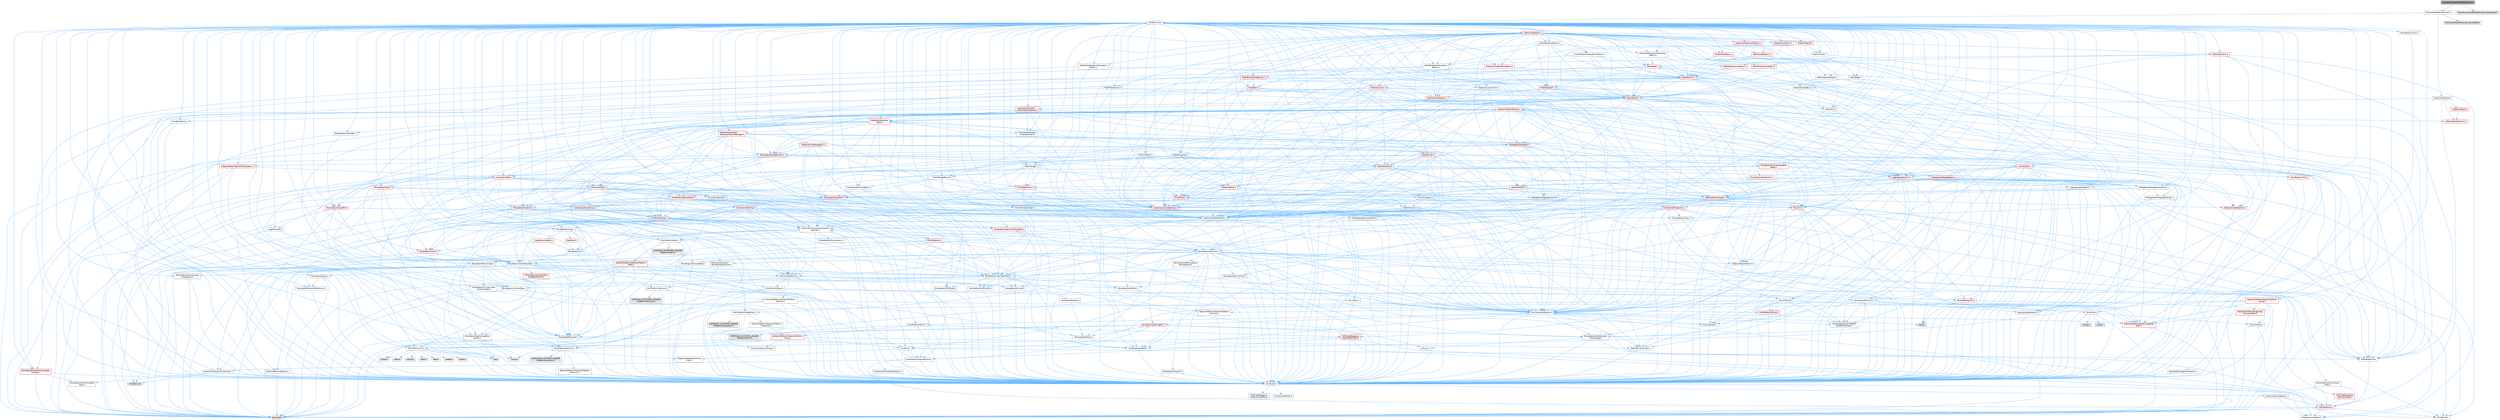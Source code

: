 digraph "ChaosMovementModeTransition.h"
{
 // INTERACTIVE_SVG=YES
 // LATEX_PDF_SIZE
  bgcolor="transparent";
  edge [fontname=Helvetica,fontsize=10,labelfontname=Helvetica,labelfontsize=10];
  node [fontname=Helvetica,fontsize=10,shape=box,height=0.2,width=0.4];
  Node1 [id="Node000001",label="ChaosMovementModeTransition.h",height=0.2,width=0.4,color="gray40", fillcolor="grey60", style="filled", fontcolor="black",tooltip=" "];
  Node1 -> Node2 [id="edge1_Node000001_Node000002",color="steelblue1",style="solid",tooltip=" "];
  Node2 [id="Node000002",label="MovementModeTransition.h",height=0.2,width=0.4,color="grey40", fillcolor="white", style="filled",URL="$da/d98/MovementModeTransition_8h.html",tooltip=" "];
  Node2 -> Node3 [id="edge2_Node000002_Node000003",color="steelblue1",style="solid",tooltip=" "];
  Node3 [id="Node000003",label="CoreMinimal.h",height=0.2,width=0.4,color="grey40", fillcolor="white", style="filled",URL="$d7/d67/CoreMinimal_8h.html",tooltip=" "];
  Node3 -> Node4 [id="edge3_Node000003_Node000004",color="steelblue1",style="solid",tooltip=" "];
  Node4 [id="Node000004",label="CoreTypes.h",height=0.2,width=0.4,color="grey40", fillcolor="white", style="filled",URL="$dc/dec/CoreTypes_8h.html",tooltip=" "];
  Node4 -> Node5 [id="edge4_Node000004_Node000005",color="steelblue1",style="solid",tooltip=" "];
  Node5 [id="Node000005",label="HAL/Platform.h",height=0.2,width=0.4,color="red", fillcolor="#FFF0F0", style="filled",URL="$d9/dd0/Platform_8h.html",tooltip=" "];
  Node5 -> Node6 [id="edge5_Node000005_Node000006",color="steelblue1",style="solid",tooltip=" "];
  Node6 [id="Node000006",label="Misc/Build.h",height=0.2,width=0.4,color="grey40", fillcolor="white", style="filled",URL="$d3/dbb/Build_8h.html",tooltip=" "];
  Node5 -> Node8 [id="edge6_Node000005_Node000008",color="steelblue1",style="solid",tooltip=" "];
  Node8 [id="Node000008",label="type_traits",height=0.2,width=0.4,color="grey60", fillcolor="#E0E0E0", style="filled",tooltip=" "];
  Node5 -> Node9 [id="edge7_Node000005_Node000009",color="steelblue1",style="solid",tooltip=" "];
  Node9 [id="Node000009",label="PreprocessorHelpers.h",height=0.2,width=0.4,color="grey40", fillcolor="white", style="filled",URL="$db/ddb/PreprocessorHelpers_8h.html",tooltip=" "];
  Node4 -> Node15 [id="edge8_Node000004_Node000015",color="steelblue1",style="solid",tooltip=" "];
  Node15 [id="Node000015",label="ProfilingDebugging\l/UMemoryDefines.h",height=0.2,width=0.4,color="grey40", fillcolor="white", style="filled",URL="$d2/da2/UMemoryDefines_8h.html",tooltip=" "];
  Node4 -> Node16 [id="edge9_Node000004_Node000016",color="steelblue1",style="solid",tooltip=" "];
  Node16 [id="Node000016",label="Misc/CoreMiscDefines.h",height=0.2,width=0.4,color="grey40", fillcolor="white", style="filled",URL="$da/d38/CoreMiscDefines_8h.html",tooltip=" "];
  Node16 -> Node5 [id="edge10_Node000016_Node000005",color="steelblue1",style="solid",tooltip=" "];
  Node16 -> Node9 [id="edge11_Node000016_Node000009",color="steelblue1",style="solid",tooltip=" "];
  Node4 -> Node17 [id="edge12_Node000004_Node000017",color="steelblue1",style="solid",tooltip=" "];
  Node17 [id="Node000017",label="Misc/CoreDefines.h",height=0.2,width=0.4,color="grey40", fillcolor="white", style="filled",URL="$d3/dd2/CoreDefines_8h.html",tooltip=" "];
  Node3 -> Node18 [id="edge13_Node000003_Node000018",color="steelblue1",style="solid",tooltip=" "];
  Node18 [id="Node000018",label="CoreFwd.h",height=0.2,width=0.4,color="grey40", fillcolor="white", style="filled",URL="$d1/d1e/CoreFwd_8h.html",tooltip=" "];
  Node18 -> Node4 [id="edge14_Node000018_Node000004",color="steelblue1",style="solid",tooltip=" "];
  Node18 -> Node19 [id="edge15_Node000018_Node000019",color="steelblue1",style="solid",tooltip=" "];
  Node19 [id="Node000019",label="Containers/ContainersFwd.h",height=0.2,width=0.4,color="grey40", fillcolor="white", style="filled",URL="$d4/d0a/ContainersFwd_8h.html",tooltip=" "];
  Node19 -> Node5 [id="edge16_Node000019_Node000005",color="steelblue1",style="solid",tooltip=" "];
  Node19 -> Node4 [id="edge17_Node000019_Node000004",color="steelblue1",style="solid",tooltip=" "];
  Node19 -> Node20 [id="edge18_Node000019_Node000020",color="steelblue1",style="solid",tooltip=" "];
  Node20 [id="Node000020",label="Traits/IsContiguousContainer.h",height=0.2,width=0.4,color="grey40", fillcolor="white", style="filled",URL="$d5/d3c/IsContiguousContainer_8h.html",tooltip=" "];
  Node20 -> Node4 [id="edge19_Node000020_Node000004",color="steelblue1",style="solid",tooltip=" "];
  Node20 -> Node21 [id="edge20_Node000020_Node000021",color="steelblue1",style="solid",tooltip=" "];
  Node21 [id="Node000021",label="Misc/StaticAssertComplete\lType.h",height=0.2,width=0.4,color="grey40", fillcolor="white", style="filled",URL="$d5/d4e/StaticAssertCompleteType_8h.html",tooltip=" "];
  Node20 -> Node22 [id="edge21_Node000020_Node000022",color="steelblue1",style="solid",tooltip=" "];
  Node22 [id="Node000022",label="initializer_list",height=0.2,width=0.4,color="grey60", fillcolor="#E0E0E0", style="filled",tooltip=" "];
  Node18 -> Node23 [id="edge22_Node000018_Node000023",color="steelblue1",style="solid",tooltip=" "];
  Node23 [id="Node000023",label="Math/MathFwd.h",height=0.2,width=0.4,color="grey40", fillcolor="white", style="filled",URL="$d2/d10/MathFwd_8h.html",tooltip=" "];
  Node23 -> Node5 [id="edge23_Node000023_Node000005",color="steelblue1",style="solid",tooltip=" "];
  Node18 -> Node24 [id="edge24_Node000018_Node000024",color="steelblue1",style="solid",tooltip=" "];
  Node24 [id="Node000024",label="UObject/UObjectHierarchy\lFwd.h",height=0.2,width=0.4,color="grey40", fillcolor="white", style="filled",URL="$d3/d13/UObjectHierarchyFwd_8h.html",tooltip=" "];
  Node3 -> Node24 [id="edge25_Node000003_Node000024",color="steelblue1",style="solid",tooltip=" "];
  Node3 -> Node19 [id="edge26_Node000003_Node000019",color="steelblue1",style="solid",tooltip=" "];
  Node3 -> Node25 [id="edge27_Node000003_Node000025",color="steelblue1",style="solid",tooltip=" "];
  Node25 [id="Node000025",label="Misc/VarArgs.h",height=0.2,width=0.4,color="grey40", fillcolor="white", style="filled",URL="$d5/d6f/VarArgs_8h.html",tooltip=" "];
  Node25 -> Node4 [id="edge28_Node000025_Node000004",color="steelblue1",style="solid",tooltip=" "];
  Node3 -> Node26 [id="edge29_Node000003_Node000026",color="steelblue1",style="solid",tooltip=" "];
  Node26 [id="Node000026",label="Logging/LogVerbosity.h",height=0.2,width=0.4,color="grey40", fillcolor="white", style="filled",URL="$d2/d8f/LogVerbosity_8h.html",tooltip=" "];
  Node26 -> Node4 [id="edge30_Node000026_Node000004",color="steelblue1",style="solid",tooltip=" "];
  Node3 -> Node27 [id="edge31_Node000003_Node000027",color="steelblue1",style="solid",tooltip=" "];
  Node27 [id="Node000027",label="Misc/OutputDevice.h",height=0.2,width=0.4,color="grey40", fillcolor="white", style="filled",URL="$d7/d32/OutputDevice_8h.html",tooltip=" "];
  Node27 -> Node18 [id="edge32_Node000027_Node000018",color="steelblue1",style="solid",tooltip=" "];
  Node27 -> Node4 [id="edge33_Node000027_Node000004",color="steelblue1",style="solid",tooltip=" "];
  Node27 -> Node26 [id="edge34_Node000027_Node000026",color="steelblue1",style="solid",tooltip=" "];
  Node27 -> Node25 [id="edge35_Node000027_Node000025",color="steelblue1",style="solid",tooltip=" "];
  Node27 -> Node28 [id="edge36_Node000027_Node000028",color="steelblue1",style="solid",tooltip=" "];
  Node28 [id="Node000028",label="Templates/IsArrayOrRefOf\lTypeByPredicate.h",height=0.2,width=0.4,color="grey40", fillcolor="white", style="filled",URL="$d6/da1/IsArrayOrRefOfTypeByPredicate_8h.html",tooltip=" "];
  Node28 -> Node4 [id="edge37_Node000028_Node000004",color="steelblue1",style="solid",tooltip=" "];
  Node27 -> Node29 [id="edge38_Node000027_Node000029",color="steelblue1",style="solid",tooltip=" "];
  Node29 [id="Node000029",label="Templates/IsValidVariadic\lFunctionArg.h",height=0.2,width=0.4,color="grey40", fillcolor="white", style="filled",URL="$d0/dc8/IsValidVariadicFunctionArg_8h.html",tooltip=" "];
  Node29 -> Node4 [id="edge39_Node000029_Node000004",color="steelblue1",style="solid",tooltip=" "];
  Node29 -> Node30 [id="edge40_Node000029_Node000030",color="steelblue1",style="solid",tooltip=" "];
  Node30 [id="Node000030",label="IsEnum.h",height=0.2,width=0.4,color="grey40", fillcolor="white", style="filled",URL="$d4/de5/IsEnum_8h.html",tooltip=" "];
  Node29 -> Node8 [id="edge41_Node000029_Node000008",color="steelblue1",style="solid",tooltip=" "];
  Node27 -> Node31 [id="edge42_Node000027_Node000031",color="steelblue1",style="solid",tooltip=" "];
  Node31 [id="Node000031",label="Traits/IsCharEncodingCompatible\lWith.h",height=0.2,width=0.4,color="red", fillcolor="#FFF0F0", style="filled",URL="$df/dd1/IsCharEncodingCompatibleWith_8h.html",tooltip=" "];
  Node31 -> Node8 [id="edge43_Node000031_Node000008",color="steelblue1",style="solid",tooltip=" "];
  Node3 -> Node33 [id="edge44_Node000003_Node000033",color="steelblue1",style="solid",tooltip=" "];
  Node33 [id="Node000033",label="HAL/PlatformCrt.h",height=0.2,width=0.4,color="grey40", fillcolor="white", style="filled",URL="$d8/d75/PlatformCrt_8h.html",tooltip=" "];
  Node33 -> Node34 [id="edge45_Node000033_Node000034",color="steelblue1",style="solid",tooltip=" "];
  Node34 [id="Node000034",label="new",height=0.2,width=0.4,color="grey60", fillcolor="#E0E0E0", style="filled",tooltip=" "];
  Node33 -> Node35 [id="edge46_Node000033_Node000035",color="steelblue1",style="solid",tooltip=" "];
  Node35 [id="Node000035",label="wchar.h",height=0.2,width=0.4,color="grey60", fillcolor="#E0E0E0", style="filled",tooltip=" "];
  Node33 -> Node36 [id="edge47_Node000033_Node000036",color="steelblue1",style="solid",tooltip=" "];
  Node36 [id="Node000036",label="stddef.h",height=0.2,width=0.4,color="grey60", fillcolor="#E0E0E0", style="filled",tooltip=" "];
  Node33 -> Node37 [id="edge48_Node000033_Node000037",color="steelblue1",style="solid",tooltip=" "];
  Node37 [id="Node000037",label="stdlib.h",height=0.2,width=0.4,color="grey60", fillcolor="#E0E0E0", style="filled",tooltip=" "];
  Node33 -> Node38 [id="edge49_Node000033_Node000038",color="steelblue1",style="solid",tooltip=" "];
  Node38 [id="Node000038",label="stdio.h",height=0.2,width=0.4,color="grey60", fillcolor="#E0E0E0", style="filled",tooltip=" "];
  Node33 -> Node39 [id="edge50_Node000033_Node000039",color="steelblue1",style="solid",tooltip=" "];
  Node39 [id="Node000039",label="stdarg.h",height=0.2,width=0.4,color="grey60", fillcolor="#E0E0E0", style="filled",tooltip=" "];
  Node33 -> Node40 [id="edge51_Node000033_Node000040",color="steelblue1",style="solid",tooltip=" "];
  Node40 [id="Node000040",label="math.h",height=0.2,width=0.4,color="grey60", fillcolor="#E0E0E0", style="filled",tooltip=" "];
  Node33 -> Node41 [id="edge52_Node000033_Node000041",color="steelblue1",style="solid",tooltip=" "];
  Node41 [id="Node000041",label="float.h",height=0.2,width=0.4,color="grey60", fillcolor="#E0E0E0", style="filled",tooltip=" "];
  Node33 -> Node42 [id="edge53_Node000033_Node000042",color="steelblue1",style="solid",tooltip=" "];
  Node42 [id="Node000042",label="string.h",height=0.2,width=0.4,color="grey60", fillcolor="#E0E0E0", style="filled",tooltip=" "];
  Node3 -> Node43 [id="edge54_Node000003_Node000043",color="steelblue1",style="solid",tooltip=" "];
  Node43 [id="Node000043",label="HAL/PlatformMisc.h",height=0.2,width=0.4,color="grey40", fillcolor="white", style="filled",URL="$d0/df5/PlatformMisc_8h.html",tooltip=" "];
  Node43 -> Node4 [id="edge55_Node000043_Node000004",color="steelblue1",style="solid",tooltip=" "];
  Node43 -> Node44 [id="edge56_Node000043_Node000044",color="steelblue1",style="solid",tooltip=" "];
  Node44 [id="Node000044",label="GenericPlatform/GenericPlatform\lMisc.h",height=0.2,width=0.4,color="red", fillcolor="#FFF0F0", style="filled",URL="$db/d9a/GenericPlatformMisc_8h.html",tooltip=" "];
  Node44 -> Node18 [id="edge57_Node000044_Node000018",color="steelblue1",style="solid",tooltip=" "];
  Node44 -> Node4 [id="edge58_Node000044_Node000004",color="steelblue1",style="solid",tooltip=" "];
  Node44 -> Node33 [id="edge59_Node000044_Node000033",color="steelblue1",style="solid",tooltip=" "];
  Node44 -> Node48 [id="edge60_Node000044_Node000048",color="steelblue1",style="solid",tooltip=" "];
  Node48 [id="Node000048",label="Math/NumericLimits.h",height=0.2,width=0.4,color="grey40", fillcolor="white", style="filled",URL="$df/d1b/NumericLimits_8h.html",tooltip=" "];
  Node48 -> Node4 [id="edge61_Node000048_Node000004",color="steelblue1",style="solid",tooltip=" "];
  Node44 -> Node49 [id="edge62_Node000044_Node000049",color="steelblue1",style="solid",tooltip=" "];
  Node49 [id="Node000049",label="Misc/CompressionFlags.h",height=0.2,width=0.4,color="grey40", fillcolor="white", style="filled",URL="$d9/d76/CompressionFlags_8h.html",tooltip=" "];
  Node43 -> Node53 [id="edge63_Node000043_Node000053",color="steelblue1",style="solid",tooltip=" "];
  Node53 [id="Node000053",label="COMPILED_PLATFORM_HEADER\l(PlatformMisc.h)",height=0.2,width=0.4,color="grey60", fillcolor="#E0E0E0", style="filled",tooltip=" "];
  Node43 -> Node54 [id="edge64_Node000043_Node000054",color="steelblue1",style="solid",tooltip=" "];
  Node54 [id="Node000054",label="ProfilingDebugging\l/CpuProfilerTrace.h",height=0.2,width=0.4,color="red", fillcolor="#FFF0F0", style="filled",URL="$da/dcb/CpuProfilerTrace_8h.html",tooltip=" "];
  Node54 -> Node4 [id="edge65_Node000054_Node000004",color="steelblue1",style="solid",tooltip=" "];
  Node54 -> Node19 [id="edge66_Node000054_Node000019",color="steelblue1",style="solid",tooltip=" "];
  Node54 -> Node55 [id="edge67_Node000054_Node000055",color="steelblue1",style="solid",tooltip=" "];
  Node55 [id="Node000055",label="HAL/PlatformAtomics.h",height=0.2,width=0.4,color="grey40", fillcolor="white", style="filled",URL="$d3/d36/PlatformAtomics_8h.html",tooltip=" "];
  Node55 -> Node4 [id="edge68_Node000055_Node000004",color="steelblue1",style="solid",tooltip=" "];
  Node55 -> Node56 [id="edge69_Node000055_Node000056",color="steelblue1",style="solid",tooltip=" "];
  Node56 [id="Node000056",label="GenericPlatform/GenericPlatform\lAtomics.h",height=0.2,width=0.4,color="grey40", fillcolor="white", style="filled",URL="$da/d72/GenericPlatformAtomics_8h.html",tooltip=" "];
  Node56 -> Node4 [id="edge70_Node000056_Node000004",color="steelblue1",style="solid",tooltip=" "];
  Node55 -> Node57 [id="edge71_Node000055_Node000057",color="steelblue1",style="solid",tooltip=" "];
  Node57 [id="Node000057",label="COMPILED_PLATFORM_HEADER\l(PlatformAtomics.h)",height=0.2,width=0.4,color="grey60", fillcolor="#E0E0E0", style="filled",tooltip=" "];
  Node54 -> Node9 [id="edge72_Node000054_Node000009",color="steelblue1",style="solid",tooltip=" "];
  Node54 -> Node6 [id="edge73_Node000054_Node000006",color="steelblue1",style="solid",tooltip=" "];
  Node3 -> Node62 [id="edge74_Node000003_Node000062",color="steelblue1",style="solid",tooltip=" "];
  Node62 [id="Node000062",label="Misc/AssertionMacros.h",height=0.2,width=0.4,color="grey40", fillcolor="white", style="filled",URL="$d0/dfa/AssertionMacros_8h.html",tooltip=" "];
  Node62 -> Node4 [id="edge75_Node000062_Node000004",color="steelblue1",style="solid",tooltip=" "];
  Node62 -> Node5 [id="edge76_Node000062_Node000005",color="steelblue1",style="solid",tooltip=" "];
  Node62 -> Node43 [id="edge77_Node000062_Node000043",color="steelblue1",style="solid",tooltip=" "];
  Node62 -> Node9 [id="edge78_Node000062_Node000009",color="steelblue1",style="solid",tooltip=" "];
  Node62 -> Node63 [id="edge79_Node000062_Node000063",color="steelblue1",style="solid",tooltip=" "];
  Node63 [id="Node000063",label="Templates/EnableIf.h",height=0.2,width=0.4,color="grey40", fillcolor="white", style="filled",URL="$d7/d60/EnableIf_8h.html",tooltip=" "];
  Node63 -> Node4 [id="edge80_Node000063_Node000004",color="steelblue1",style="solid",tooltip=" "];
  Node62 -> Node28 [id="edge81_Node000062_Node000028",color="steelblue1",style="solid",tooltip=" "];
  Node62 -> Node29 [id="edge82_Node000062_Node000029",color="steelblue1",style="solid",tooltip=" "];
  Node62 -> Node31 [id="edge83_Node000062_Node000031",color="steelblue1",style="solid",tooltip=" "];
  Node62 -> Node25 [id="edge84_Node000062_Node000025",color="steelblue1",style="solid",tooltip=" "];
  Node62 -> Node64 [id="edge85_Node000062_Node000064",color="steelblue1",style="solid",tooltip=" "];
  Node64 [id="Node000064",label="String/FormatStringSan.h",height=0.2,width=0.4,color="red", fillcolor="#FFF0F0", style="filled",URL="$d3/d8b/FormatStringSan_8h.html",tooltip=" "];
  Node64 -> Node8 [id="edge86_Node000064_Node000008",color="steelblue1",style="solid",tooltip=" "];
  Node64 -> Node4 [id="edge87_Node000064_Node000004",color="steelblue1",style="solid",tooltip=" "];
  Node64 -> Node65 [id="edge88_Node000064_Node000065",color="steelblue1",style="solid",tooltip=" "];
  Node65 [id="Node000065",label="Templates/Requires.h",height=0.2,width=0.4,color="grey40", fillcolor="white", style="filled",URL="$dc/d96/Requires_8h.html",tooltip=" "];
  Node65 -> Node63 [id="edge89_Node000065_Node000063",color="steelblue1",style="solid",tooltip=" "];
  Node65 -> Node8 [id="edge90_Node000065_Node000008",color="steelblue1",style="solid",tooltip=" "];
  Node64 -> Node66 [id="edge91_Node000064_Node000066",color="steelblue1",style="solid",tooltip=" "];
  Node66 [id="Node000066",label="Templates/Identity.h",height=0.2,width=0.4,color="grey40", fillcolor="white", style="filled",URL="$d0/dd5/Identity_8h.html",tooltip=" "];
  Node64 -> Node29 [id="edge92_Node000064_Node000029",color="steelblue1",style="solid",tooltip=" "];
  Node64 -> Node19 [id="edge93_Node000064_Node000019",color="steelblue1",style="solid",tooltip=" "];
  Node62 -> Node70 [id="edge94_Node000062_Node000070",color="steelblue1",style="solid",tooltip=" "];
  Node70 [id="Node000070",label="atomic",height=0.2,width=0.4,color="grey60", fillcolor="#E0E0E0", style="filled",tooltip=" "];
  Node3 -> Node71 [id="edge95_Node000003_Node000071",color="steelblue1",style="solid",tooltip=" "];
  Node71 [id="Node000071",label="Templates/IsPointer.h",height=0.2,width=0.4,color="grey40", fillcolor="white", style="filled",URL="$d7/d05/IsPointer_8h.html",tooltip=" "];
  Node71 -> Node4 [id="edge96_Node000071_Node000004",color="steelblue1",style="solid",tooltip=" "];
  Node3 -> Node72 [id="edge97_Node000003_Node000072",color="steelblue1",style="solid",tooltip=" "];
  Node72 [id="Node000072",label="HAL/PlatformMemory.h",height=0.2,width=0.4,color="grey40", fillcolor="white", style="filled",URL="$de/d68/PlatformMemory_8h.html",tooltip=" "];
  Node72 -> Node4 [id="edge98_Node000072_Node000004",color="steelblue1",style="solid",tooltip=" "];
  Node72 -> Node73 [id="edge99_Node000072_Node000073",color="steelblue1",style="solid",tooltip=" "];
  Node73 [id="Node000073",label="GenericPlatform/GenericPlatform\lMemory.h",height=0.2,width=0.4,color="grey40", fillcolor="white", style="filled",URL="$dd/d22/GenericPlatformMemory_8h.html",tooltip=" "];
  Node73 -> Node18 [id="edge100_Node000073_Node000018",color="steelblue1",style="solid",tooltip=" "];
  Node73 -> Node4 [id="edge101_Node000073_Node000004",color="steelblue1",style="solid",tooltip=" "];
  Node73 -> Node74 [id="edge102_Node000073_Node000074",color="steelblue1",style="solid",tooltip=" "];
  Node74 [id="Node000074",label="HAL/PlatformString.h",height=0.2,width=0.4,color="red", fillcolor="#FFF0F0", style="filled",URL="$db/db5/PlatformString_8h.html",tooltip=" "];
  Node74 -> Node4 [id="edge103_Node000074_Node000004",color="steelblue1",style="solid",tooltip=" "];
  Node73 -> Node42 [id="edge104_Node000073_Node000042",color="steelblue1",style="solid",tooltip=" "];
  Node73 -> Node35 [id="edge105_Node000073_Node000035",color="steelblue1",style="solid",tooltip=" "];
  Node72 -> Node76 [id="edge106_Node000072_Node000076",color="steelblue1",style="solid",tooltip=" "];
  Node76 [id="Node000076",label="COMPILED_PLATFORM_HEADER\l(PlatformMemory.h)",height=0.2,width=0.4,color="grey60", fillcolor="#E0E0E0", style="filled",tooltip=" "];
  Node3 -> Node55 [id="edge107_Node000003_Node000055",color="steelblue1",style="solid",tooltip=" "];
  Node3 -> Node77 [id="edge108_Node000003_Node000077",color="steelblue1",style="solid",tooltip=" "];
  Node77 [id="Node000077",label="Misc/Exec.h",height=0.2,width=0.4,color="grey40", fillcolor="white", style="filled",URL="$de/ddb/Exec_8h.html",tooltip=" "];
  Node77 -> Node4 [id="edge109_Node000077_Node000004",color="steelblue1",style="solid",tooltip=" "];
  Node77 -> Node62 [id="edge110_Node000077_Node000062",color="steelblue1",style="solid",tooltip=" "];
  Node3 -> Node78 [id="edge111_Node000003_Node000078",color="steelblue1",style="solid",tooltip=" "];
  Node78 [id="Node000078",label="HAL/MemoryBase.h",height=0.2,width=0.4,color="grey40", fillcolor="white", style="filled",URL="$d6/d9f/MemoryBase_8h.html",tooltip=" "];
  Node78 -> Node4 [id="edge112_Node000078_Node000004",color="steelblue1",style="solid",tooltip=" "];
  Node78 -> Node55 [id="edge113_Node000078_Node000055",color="steelblue1",style="solid",tooltip=" "];
  Node78 -> Node33 [id="edge114_Node000078_Node000033",color="steelblue1",style="solid",tooltip=" "];
  Node78 -> Node77 [id="edge115_Node000078_Node000077",color="steelblue1",style="solid",tooltip=" "];
  Node78 -> Node27 [id="edge116_Node000078_Node000027",color="steelblue1",style="solid",tooltip=" "];
  Node78 -> Node79 [id="edge117_Node000078_Node000079",color="steelblue1",style="solid",tooltip=" "];
  Node79 [id="Node000079",label="Templates/Atomic.h",height=0.2,width=0.4,color="red", fillcolor="#FFF0F0", style="filled",URL="$d3/d91/Atomic_8h.html",tooltip=" "];
  Node79 -> Node87 [id="edge118_Node000079_Node000087",color="steelblue1",style="solid",tooltip=" "];
  Node87 [id="Node000087",label="Traits/IntType.h",height=0.2,width=0.4,color="grey40", fillcolor="white", style="filled",URL="$d7/deb/IntType_8h.html",tooltip=" "];
  Node87 -> Node5 [id="edge119_Node000087_Node000005",color="steelblue1",style="solid",tooltip=" "];
  Node79 -> Node70 [id="edge120_Node000079_Node000070",color="steelblue1",style="solid",tooltip=" "];
  Node3 -> Node88 [id="edge121_Node000003_Node000088",color="steelblue1",style="solid",tooltip=" "];
  Node88 [id="Node000088",label="HAL/UnrealMemory.h",height=0.2,width=0.4,color="grey40", fillcolor="white", style="filled",URL="$d9/d96/UnrealMemory_8h.html",tooltip=" "];
  Node88 -> Node4 [id="edge122_Node000088_Node000004",color="steelblue1",style="solid",tooltip=" "];
  Node88 -> Node73 [id="edge123_Node000088_Node000073",color="steelblue1",style="solid",tooltip=" "];
  Node88 -> Node78 [id="edge124_Node000088_Node000078",color="steelblue1",style="solid",tooltip=" "];
  Node88 -> Node72 [id="edge125_Node000088_Node000072",color="steelblue1",style="solid",tooltip=" "];
  Node88 -> Node89 [id="edge126_Node000088_Node000089",color="steelblue1",style="solid",tooltip=" "];
  Node89 [id="Node000089",label="ProfilingDebugging\l/MemoryTrace.h",height=0.2,width=0.4,color="red", fillcolor="#FFF0F0", style="filled",URL="$da/dd7/MemoryTrace_8h.html",tooltip=" "];
  Node89 -> Node5 [id="edge127_Node000089_Node000005",color="steelblue1",style="solid",tooltip=" "];
  Node88 -> Node71 [id="edge128_Node000088_Node000071",color="steelblue1",style="solid",tooltip=" "];
  Node3 -> Node90 [id="edge129_Node000003_Node000090",color="steelblue1",style="solid",tooltip=" "];
  Node90 [id="Node000090",label="Templates/IsArithmetic.h",height=0.2,width=0.4,color="grey40", fillcolor="white", style="filled",URL="$d2/d5d/IsArithmetic_8h.html",tooltip=" "];
  Node90 -> Node4 [id="edge130_Node000090_Node000004",color="steelblue1",style="solid",tooltip=" "];
  Node3 -> Node84 [id="edge131_Node000003_Node000084",color="steelblue1",style="solid",tooltip=" "];
  Node84 [id="Node000084",label="Templates/AndOrNot.h",height=0.2,width=0.4,color="grey40", fillcolor="white", style="filled",URL="$db/d0a/AndOrNot_8h.html",tooltip=" "];
  Node84 -> Node4 [id="edge132_Node000084_Node000004",color="steelblue1",style="solid",tooltip=" "];
  Node3 -> Node91 [id="edge133_Node000003_Node000091",color="steelblue1",style="solid",tooltip=" "];
  Node91 [id="Node000091",label="Templates/IsPODType.h",height=0.2,width=0.4,color="grey40", fillcolor="white", style="filled",URL="$d7/db1/IsPODType_8h.html",tooltip=" "];
  Node91 -> Node4 [id="edge134_Node000091_Node000004",color="steelblue1",style="solid",tooltip=" "];
  Node3 -> Node92 [id="edge135_Node000003_Node000092",color="steelblue1",style="solid",tooltip=" "];
  Node92 [id="Node000092",label="Templates/IsUECoreType.h",height=0.2,width=0.4,color="grey40", fillcolor="white", style="filled",URL="$d1/db8/IsUECoreType_8h.html",tooltip=" "];
  Node92 -> Node4 [id="edge136_Node000092_Node000004",color="steelblue1",style="solid",tooltip=" "];
  Node92 -> Node8 [id="edge137_Node000092_Node000008",color="steelblue1",style="solid",tooltip=" "];
  Node3 -> Node85 [id="edge138_Node000003_Node000085",color="steelblue1",style="solid",tooltip=" "];
  Node85 [id="Node000085",label="Templates/IsTriviallyCopy\lConstructible.h",height=0.2,width=0.4,color="grey40", fillcolor="white", style="filled",URL="$d3/d78/IsTriviallyCopyConstructible_8h.html",tooltip=" "];
  Node85 -> Node4 [id="edge139_Node000085_Node000004",color="steelblue1",style="solid",tooltip=" "];
  Node85 -> Node8 [id="edge140_Node000085_Node000008",color="steelblue1",style="solid",tooltip=" "];
  Node3 -> Node93 [id="edge141_Node000003_Node000093",color="steelblue1",style="solid",tooltip=" "];
  Node93 [id="Node000093",label="Templates/UnrealTypeTraits.h",height=0.2,width=0.4,color="grey40", fillcolor="white", style="filled",URL="$d2/d2d/UnrealTypeTraits_8h.html",tooltip=" "];
  Node93 -> Node4 [id="edge142_Node000093_Node000004",color="steelblue1",style="solid",tooltip=" "];
  Node93 -> Node71 [id="edge143_Node000093_Node000071",color="steelblue1",style="solid",tooltip=" "];
  Node93 -> Node62 [id="edge144_Node000093_Node000062",color="steelblue1",style="solid",tooltip=" "];
  Node93 -> Node84 [id="edge145_Node000093_Node000084",color="steelblue1",style="solid",tooltip=" "];
  Node93 -> Node63 [id="edge146_Node000093_Node000063",color="steelblue1",style="solid",tooltip=" "];
  Node93 -> Node90 [id="edge147_Node000093_Node000090",color="steelblue1",style="solid",tooltip=" "];
  Node93 -> Node30 [id="edge148_Node000093_Node000030",color="steelblue1",style="solid",tooltip=" "];
  Node93 -> Node94 [id="edge149_Node000093_Node000094",color="steelblue1",style="solid",tooltip=" "];
  Node94 [id="Node000094",label="Templates/Models.h",height=0.2,width=0.4,color="grey40", fillcolor="white", style="filled",URL="$d3/d0c/Models_8h.html",tooltip=" "];
  Node94 -> Node66 [id="edge150_Node000094_Node000066",color="steelblue1",style="solid",tooltip=" "];
  Node93 -> Node91 [id="edge151_Node000093_Node000091",color="steelblue1",style="solid",tooltip=" "];
  Node93 -> Node92 [id="edge152_Node000093_Node000092",color="steelblue1",style="solid",tooltip=" "];
  Node93 -> Node85 [id="edge153_Node000093_Node000085",color="steelblue1",style="solid",tooltip=" "];
  Node3 -> Node63 [id="edge154_Node000003_Node000063",color="steelblue1",style="solid",tooltip=" "];
  Node3 -> Node95 [id="edge155_Node000003_Node000095",color="steelblue1",style="solid",tooltip=" "];
  Node95 [id="Node000095",label="Templates/RemoveReference.h",height=0.2,width=0.4,color="grey40", fillcolor="white", style="filled",URL="$da/dbe/RemoveReference_8h.html",tooltip=" "];
  Node95 -> Node4 [id="edge156_Node000095_Node000004",color="steelblue1",style="solid",tooltip=" "];
  Node3 -> Node96 [id="edge157_Node000003_Node000096",color="steelblue1",style="solid",tooltip=" "];
  Node96 [id="Node000096",label="Templates/IntegralConstant.h",height=0.2,width=0.4,color="grey40", fillcolor="white", style="filled",URL="$db/d1b/IntegralConstant_8h.html",tooltip=" "];
  Node96 -> Node4 [id="edge158_Node000096_Node000004",color="steelblue1",style="solid",tooltip=" "];
  Node3 -> Node97 [id="edge159_Node000003_Node000097",color="steelblue1",style="solid",tooltip=" "];
  Node97 [id="Node000097",label="Templates/IsClass.h",height=0.2,width=0.4,color="grey40", fillcolor="white", style="filled",URL="$db/dcb/IsClass_8h.html",tooltip=" "];
  Node97 -> Node4 [id="edge160_Node000097_Node000004",color="steelblue1",style="solid",tooltip=" "];
  Node3 -> Node98 [id="edge161_Node000003_Node000098",color="steelblue1",style="solid",tooltip=" "];
  Node98 [id="Node000098",label="Templates/TypeCompatible\lBytes.h",height=0.2,width=0.4,color="grey40", fillcolor="white", style="filled",URL="$df/d0a/TypeCompatibleBytes_8h.html",tooltip=" "];
  Node98 -> Node4 [id="edge162_Node000098_Node000004",color="steelblue1",style="solid",tooltip=" "];
  Node98 -> Node42 [id="edge163_Node000098_Node000042",color="steelblue1",style="solid",tooltip=" "];
  Node98 -> Node34 [id="edge164_Node000098_Node000034",color="steelblue1",style="solid",tooltip=" "];
  Node98 -> Node8 [id="edge165_Node000098_Node000008",color="steelblue1",style="solid",tooltip=" "];
  Node3 -> Node20 [id="edge166_Node000003_Node000020",color="steelblue1",style="solid",tooltip=" "];
  Node3 -> Node99 [id="edge167_Node000003_Node000099",color="steelblue1",style="solid",tooltip=" "];
  Node99 [id="Node000099",label="Templates/UnrealTemplate.h",height=0.2,width=0.4,color="grey40", fillcolor="white", style="filled",URL="$d4/d24/UnrealTemplate_8h.html",tooltip=" "];
  Node99 -> Node4 [id="edge168_Node000099_Node000004",color="steelblue1",style="solid",tooltip=" "];
  Node99 -> Node71 [id="edge169_Node000099_Node000071",color="steelblue1",style="solid",tooltip=" "];
  Node99 -> Node88 [id="edge170_Node000099_Node000088",color="steelblue1",style="solid",tooltip=" "];
  Node99 -> Node100 [id="edge171_Node000099_Node000100",color="steelblue1",style="solid",tooltip=" "];
  Node100 [id="Node000100",label="Templates/CopyQualifiers\lAndRefsFromTo.h",height=0.2,width=0.4,color="red", fillcolor="#FFF0F0", style="filled",URL="$d3/db3/CopyQualifiersAndRefsFromTo_8h.html",tooltip=" "];
  Node99 -> Node93 [id="edge172_Node000099_Node000093",color="steelblue1",style="solid",tooltip=" "];
  Node99 -> Node95 [id="edge173_Node000099_Node000095",color="steelblue1",style="solid",tooltip=" "];
  Node99 -> Node65 [id="edge174_Node000099_Node000065",color="steelblue1",style="solid",tooltip=" "];
  Node99 -> Node98 [id="edge175_Node000099_Node000098",color="steelblue1",style="solid",tooltip=" "];
  Node99 -> Node66 [id="edge176_Node000099_Node000066",color="steelblue1",style="solid",tooltip=" "];
  Node99 -> Node20 [id="edge177_Node000099_Node000020",color="steelblue1",style="solid",tooltip=" "];
  Node99 -> Node102 [id="edge178_Node000099_Node000102",color="steelblue1",style="solid",tooltip=" "];
  Node102 [id="Node000102",label="Traits/UseBitwiseSwap.h",height=0.2,width=0.4,color="grey40", fillcolor="white", style="filled",URL="$db/df3/UseBitwiseSwap_8h.html",tooltip=" "];
  Node102 -> Node4 [id="edge179_Node000102_Node000004",color="steelblue1",style="solid",tooltip=" "];
  Node102 -> Node8 [id="edge180_Node000102_Node000008",color="steelblue1",style="solid",tooltip=" "];
  Node99 -> Node8 [id="edge181_Node000099_Node000008",color="steelblue1",style="solid",tooltip=" "];
  Node3 -> Node48 [id="edge182_Node000003_Node000048",color="steelblue1",style="solid",tooltip=" "];
  Node3 -> Node103 [id="edge183_Node000003_Node000103",color="steelblue1",style="solid",tooltip=" "];
  Node103 [id="Node000103",label="HAL/PlatformMath.h",height=0.2,width=0.4,color="grey40", fillcolor="white", style="filled",URL="$dc/d53/PlatformMath_8h.html",tooltip=" "];
  Node103 -> Node4 [id="edge184_Node000103_Node000004",color="steelblue1",style="solid",tooltip=" "];
  Node103 -> Node104 [id="edge185_Node000103_Node000104",color="steelblue1",style="solid",tooltip=" "];
  Node104 [id="Node000104",label="GenericPlatform/GenericPlatform\lMath.h",height=0.2,width=0.4,color="red", fillcolor="#FFF0F0", style="filled",URL="$d5/d79/GenericPlatformMath_8h.html",tooltip=" "];
  Node104 -> Node4 [id="edge186_Node000104_Node000004",color="steelblue1",style="solid",tooltip=" "];
  Node104 -> Node19 [id="edge187_Node000104_Node000019",color="steelblue1",style="solid",tooltip=" "];
  Node104 -> Node33 [id="edge188_Node000104_Node000033",color="steelblue1",style="solid",tooltip=" "];
  Node104 -> Node84 [id="edge189_Node000104_Node000084",color="steelblue1",style="solid",tooltip=" "];
  Node104 -> Node105 [id="edge190_Node000104_Node000105",color="steelblue1",style="solid",tooltip=" "];
  Node105 [id="Node000105",label="Templates/Decay.h",height=0.2,width=0.4,color="grey40", fillcolor="white", style="filled",URL="$dd/d0f/Decay_8h.html",tooltip=" "];
  Node105 -> Node4 [id="edge191_Node000105_Node000004",color="steelblue1",style="solid",tooltip=" "];
  Node105 -> Node95 [id="edge192_Node000105_Node000095",color="steelblue1",style="solid",tooltip=" "];
  Node105 -> Node8 [id="edge193_Node000105_Node000008",color="steelblue1",style="solid",tooltip=" "];
  Node104 -> Node93 [id="edge194_Node000104_Node000093",color="steelblue1",style="solid",tooltip=" "];
  Node104 -> Node65 [id="edge195_Node000104_Node000065",color="steelblue1",style="solid",tooltip=" "];
  Node104 -> Node98 [id="edge196_Node000104_Node000098",color="steelblue1",style="solid",tooltip=" "];
  Node104 -> Node8 [id="edge197_Node000104_Node000008",color="steelblue1",style="solid",tooltip=" "];
  Node103 -> Node110 [id="edge198_Node000103_Node000110",color="steelblue1",style="solid",tooltip=" "];
  Node110 [id="Node000110",label="COMPILED_PLATFORM_HEADER\l(PlatformMath.h)",height=0.2,width=0.4,color="grey60", fillcolor="#E0E0E0", style="filled",tooltip=" "];
  Node3 -> Node86 [id="edge199_Node000003_Node000086",color="steelblue1",style="solid",tooltip=" "];
  Node86 [id="Node000086",label="Templates/IsTriviallyCopy\lAssignable.h",height=0.2,width=0.4,color="grey40", fillcolor="white", style="filled",URL="$d2/df2/IsTriviallyCopyAssignable_8h.html",tooltip=" "];
  Node86 -> Node4 [id="edge200_Node000086_Node000004",color="steelblue1",style="solid",tooltip=" "];
  Node86 -> Node8 [id="edge201_Node000086_Node000008",color="steelblue1",style="solid",tooltip=" "];
  Node3 -> Node111 [id="edge202_Node000003_Node000111",color="steelblue1",style="solid",tooltip=" "];
  Node111 [id="Node000111",label="Templates/MemoryOps.h",height=0.2,width=0.4,color="grey40", fillcolor="white", style="filled",URL="$db/dea/MemoryOps_8h.html",tooltip=" "];
  Node111 -> Node4 [id="edge203_Node000111_Node000004",color="steelblue1",style="solid",tooltip=" "];
  Node111 -> Node88 [id="edge204_Node000111_Node000088",color="steelblue1",style="solid",tooltip=" "];
  Node111 -> Node86 [id="edge205_Node000111_Node000086",color="steelblue1",style="solid",tooltip=" "];
  Node111 -> Node85 [id="edge206_Node000111_Node000085",color="steelblue1",style="solid",tooltip=" "];
  Node111 -> Node65 [id="edge207_Node000111_Node000065",color="steelblue1",style="solid",tooltip=" "];
  Node111 -> Node93 [id="edge208_Node000111_Node000093",color="steelblue1",style="solid",tooltip=" "];
  Node111 -> Node102 [id="edge209_Node000111_Node000102",color="steelblue1",style="solid",tooltip=" "];
  Node111 -> Node34 [id="edge210_Node000111_Node000034",color="steelblue1",style="solid",tooltip=" "];
  Node111 -> Node8 [id="edge211_Node000111_Node000008",color="steelblue1",style="solid",tooltip=" "];
  Node3 -> Node112 [id="edge212_Node000003_Node000112",color="steelblue1",style="solid",tooltip=" "];
  Node112 [id="Node000112",label="Containers/ContainerAllocation\lPolicies.h",height=0.2,width=0.4,color="grey40", fillcolor="white", style="filled",URL="$d7/dff/ContainerAllocationPolicies_8h.html",tooltip=" "];
  Node112 -> Node4 [id="edge213_Node000112_Node000004",color="steelblue1",style="solid",tooltip=" "];
  Node112 -> Node113 [id="edge214_Node000112_Node000113",color="steelblue1",style="solid",tooltip=" "];
  Node113 [id="Node000113",label="Containers/ContainerHelpers.h",height=0.2,width=0.4,color="grey40", fillcolor="white", style="filled",URL="$d7/d33/ContainerHelpers_8h.html",tooltip=" "];
  Node113 -> Node4 [id="edge215_Node000113_Node000004",color="steelblue1",style="solid",tooltip=" "];
  Node112 -> Node112 [id="edge216_Node000112_Node000112",color="steelblue1",style="solid",tooltip=" "];
  Node112 -> Node103 [id="edge217_Node000112_Node000103",color="steelblue1",style="solid",tooltip=" "];
  Node112 -> Node88 [id="edge218_Node000112_Node000088",color="steelblue1",style="solid",tooltip=" "];
  Node112 -> Node48 [id="edge219_Node000112_Node000048",color="steelblue1",style="solid",tooltip=" "];
  Node112 -> Node62 [id="edge220_Node000112_Node000062",color="steelblue1",style="solid",tooltip=" "];
  Node112 -> Node114 [id="edge221_Node000112_Node000114",color="steelblue1",style="solid",tooltip=" "];
  Node114 [id="Node000114",label="Templates/IsPolymorphic.h",height=0.2,width=0.4,color="grey40", fillcolor="white", style="filled",URL="$dc/d20/IsPolymorphic_8h.html",tooltip=" "];
  Node112 -> Node111 [id="edge222_Node000112_Node000111",color="steelblue1",style="solid",tooltip=" "];
  Node112 -> Node98 [id="edge223_Node000112_Node000098",color="steelblue1",style="solid",tooltip=" "];
  Node112 -> Node8 [id="edge224_Node000112_Node000008",color="steelblue1",style="solid",tooltip=" "];
  Node3 -> Node115 [id="edge225_Node000003_Node000115",color="steelblue1",style="solid",tooltip=" "];
  Node115 [id="Node000115",label="Templates/IsEnumClass.h",height=0.2,width=0.4,color="grey40", fillcolor="white", style="filled",URL="$d7/d15/IsEnumClass_8h.html",tooltip=" "];
  Node115 -> Node4 [id="edge226_Node000115_Node000004",color="steelblue1",style="solid",tooltip=" "];
  Node115 -> Node84 [id="edge227_Node000115_Node000084",color="steelblue1",style="solid",tooltip=" "];
  Node3 -> Node116 [id="edge228_Node000003_Node000116",color="steelblue1",style="solid",tooltip=" "];
  Node116 [id="Node000116",label="HAL/PlatformProperties.h",height=0.2,width=0.4,color="grey40", fillcolor="white", style="filled",URL="$d9/db0/PlatformProperties_8h.html",tooltip=" "];
  Node116 -> Node4 [id="edge229_Node000116_Node000004",color="steelblue1",style="solid",tooltip=" "];
  Node116 -> Node117 [id="edge230_Node000116_Node000117",color="steelblue1",style="solid",tooltip=" "];
  Node117 [id="Node000117",label="GenericPlatform/GenericPlatform\lProperties.h",height=0.2,width=0.4,color="grey40", fillcolor="white", style="filled",URL="$d2/dcd/GenericPlatformProperties_8h.html",tooltip=" "];
  Node117 -> Node4 [id="edge231_Node000117_Node000004",color="steelblue1",style="solid",tooltip=" "];
  Node117 -> Node44 [id="edge232_Node000117_Node000044",color="steelblue1",style="solid",tooltip=" "];
  Node116 -> Node118 [id="edge233_Node000116_Node000118",color="steelblue1",style="solid",tooltip=" "];
  Node118 [id="Node000118",label="COMPILED_PLATFORM_HEADER\l(PlatformProperties.h)",height=0.2,width=0.4,color="grey60", fillcolor="#E0E0E0", style="filled",tooltip=" "];
  Node3 -> Node119 [id="edge234_Node000003_Node000119",color="steelblue1",style="solid",tooltip=" "];
  Node119 [id="Node000119",label="Misc/EngineVersionBase.h",height=0.2,width=0.4,color="grey40", fillcolor="white", style="filled",URL="$d5/d2b/EngineVersionBase_8h.html",tooltip=" "];
  Node119 -> Node4 [id="edge235_Node000119_Node000004",color="steelblue1",style="solid",tooltip=" "];
  Node3 -> Node120 [id="edge236_Node000003_Node000120",color="steelblue1",style="solid",tooltip=" "];
  Node120 [id="Node000120",label="Internationalization\l/TextNamespaceFwd.h",height=0.2,width=0.4,color="grey40", fillcolor="white", style="filled",URL="$d8/d97/TextNamespaceFwd_8h.html",tooltip=" "];
  Node120 -> Node4 [id="edge237_Node000120_Node000004",color="steelblue1",style="solid",tooltip=" "];
  Node3 -> Node121 [id="edge238_Node000003_Node000121",color="steelblue1",style="solid",tooltip=" "];
  Node121 [id="Node000121",label="Serialization/Archive.h",height=0.2,width=0.4,color="grey40", fillcolor="white", style="filled",URL="$d7/d3b/Archive_8h.html",tooltip=" "];
  Node121 -> Node18 [id="edge239_Node000121_Node000018",color="steelblue1",style="solid",tooltip=" "];
  Node121 -> Node4 [id="edge240_Node000121_Node000004",color="steelblue1",style="solid",tooltip=" "];
  Node121 -> Node116 [id="edge241_Node000121_Node000116",color="steelblue1",style="solid",tooltip=" "];
  Node121 -> Node120 [id="edge242_Node000121_Node000120",color="steelblue1",style="solid",tooltip=" "];
  Node121 -> Node23 [id="edge243_Node000121_Node000023",color="steelblue1",style="solid",tooltip=" "];
  Node121 -> Node62 [id="edge244_Node000121_Node000062",color="steelblue1",style="solid",tooltip=" "];
  Node121 -> Node6 [id="edge245_Node000121_Node000006",color="steelblue1",style="solid",tooltip=" "];
  Node121 -> Node49 [id="edge246_Node000121_Node000049",color="steelblue1",style="solid",tooltip=" "];
  Node121 -> Node119 [id="edge247_Node000121_Node000119",color="steelblue1",style="solid",tooltip=" "];
  Node121 -> Node25 [id="edge248_Node000121_Node000025",color="steelblue1",style="solid",tooltip=" "];
  Node121 -> Node122 [id="edge249_Node000121_Node000122",color="steelblue1",style="solid",tooltip=" "];
  Node122 [id="Node000122",label="Serialization/ArchiveCook\lData.h",height=0.2,width=0.4,color="grey40", fillcolor="white", style="filled",URL="$dc/db6/ArchiveCookData_8h.html",tooltip=" "];
  Node122 -> Node5 [id="edge250_Node000122_Node000005",color="steelblue1",style="solid",tooltip=" "];
  Node121 -> Node123 [id="edge251_Node000121_Node000123",color="steelblue1",style="solid",tooltip=" "];
  Node123 [id="Node000123",label="Serialization/ArchiveSave\lPackageData.h",height=0.2,width=0.4,color="grey40", fillcolor="white", style="filled",URL="$d1/d37/ArchiveSavePackageData_8h.html",tooltip=" "];
  Node121 -> Node63 [id="edge252_Node000121_Node000063",color="steelblue1",style="solid",tooltip=" "];
  Node121 -> Node28 [id="edge253_Node000121_Node000028",color="steelblue1",style="solid",tooltip=" "];
  Node121 -> Node115 [id="edge254_Node000121_Node000115",color="steelblue1",style="solid",tooltip=" "];
  Node121 -> Node108 [id="edge255_Node000121_Node000108",color="steelblue1",style="solid",tooltip=" "];
  Node108 [id="Node000108",label="Templates/IsSigned.h",height=0.2,width=0.4,color="grey40", fillcolor="white", style="filled",URL="$d8/dd8/IsSigned_8h.html",tooltip=" "];
  Node108 -> Node4 [id="edge256_Node000108_Node000004",color="steelblue1",style="solid",tooltip=" "];
  Node121 -> Node29 [id="edge257_Node000121_Node000029",color="steelblue1",style="solid",tooltip=" "];
  Node121 -> Node99 [id="edge258_Node000121_Node000099",color="steelblue1",style="solid",tooltip=" "];
  Node121 -> Node31 [id="edge259_Node000121_Node000031",color="steelblue1",style="solid",tooltip=" "];
  Node121 -> Node124 [id="edge260_Node000121_Node000124",color="steelblue1",style="solid",tooltip=" "];
  Node124 [id="Node000124",label="UObject/ObjectVersion.h",height=0.2,width=0.4,color="grey40", fillcolor="white", style="filled",URL="$da/d63/ObjectVersion_8h.html",tooltip=" "];
  Node124 -> Node4 [id="edge261_Node000124_Node000004",color="steelblue1",style="solid",tooltip=" "];
  Node3 -> Node125 [id="edge262_Node000003_Node000125",color="steelblue1",style="solid",tooltip=" "];
  Node125 [id="Node000125",label="Templates/Less.h",height=0.2,width=0.4,color="grey40", fillcolor="white", style="filled",URL="$de/dc8/Less_8h.html",tooltip=" "];
  Node125 -> Node4 [id="edge263_Node000125_Node000004",color="steelblue1",style="solid",tooltip=" "];
  Node125 -> Node99 [id="edge264_Node000125_Node000099",color="steelblue1",style="solid",tooltip=" "];
  Node3 -> Node126 [id="edge265_Node000003_Node000126",color="steelblue1",style="solid",tooltip=" "];
  Node126 [id="Node000126",label="Templates/Sorting.h",height=0.2,width=0.4,color="grey40", fillcolor="white", style="filled",URL="$d3/d9e/Sorting_8h.html",tooltip=" "];
  Node126 -> Node4 [id="edge266_Node000126_Node000004",color="steelblue1",style="solid",tooltip=" "];
  Node126 -> Node127 [id="edge267_Node000126_Node000127",color="steelblue1",style="solid",tooltip=" "];
  Node127 [id="Node000127",label="Algo/BinarySearch.h",height=0.2,width=0.4,color="red", fillcolor="#FFF0F0", style="filled",URL="$db/db4/BinarySearch_8h.html",tooltip=" "];
  Node127 -> Node129 [id="edge268_Node000127_Node000129",color="steelblue1",style="solid",tooltip=" "];
  Node129 [id="Node000129",label="Templates/Invoke.h",height=0.2,width=0.4,color="red", fillcolor="#FFF0F0", style="filled",URL="$d7/deb/Invoke_8h.html",tooltip=" "];
  Node129 -> Node4 [id="edge269_Node000129_Node000004",color="steelblue1",style="solid",tooltip=" "];
  Node129 -> Node99 [id="edge270_Node000129_Node000099",color="steelblue1",style="solid",tooltip=" "];
  Node129 -> Node8 [id="edge271_Node000129_Node000008",color="steelblue1",style="solid",tooltip=" "];
  Node127 -> Node125 [id="edge272_Node000127_Node000125",color="steelblue1",style="solid",tooltip=" "];
  Node126 -> Node131 [id="edge273_Node000126_Node000131",color="steelblue1",style="solid",tooltip=" "];
  Node131 [id="Node000131",label="Algo/Sort.h",height=0.2,width=0.4,color="red", fillcolor="#FFF0F0", style="filled",URL="$d1/d87/Sort_8h.html",tooltip=" "];
  Node126 -> Node103 [id="edge274_Node000126_Node000103",color="steelblue1",style="solid",tooltip=" "];
  Node126 -> Node125 [id="edge275_Node000126_Node000125",color="steelblue1",style="solid",tooltip=" "];
  Node3 -> Node137 [id="edge276_Node000003_Node000137",color="steelblue1",style="solid",tooltip=" "];
  Node137 [id="Node000137",label="Misc/Char.h",height=0.2,width=0.4,color="grey40", fillcolor="white", style="filled",URL="$d0/d58/Char_8h.html",tooltip=" "];
  Node137 -> Node4 [id="edge277_Node000137_Node000004",color="steelblue1",style="solid",tooltip=" "];
  Node137 -> Node87 [id="edge278_Node000137_Node000087",color="steelblue1",style="solid",tooltip=" "];
  Node137 -> Node138 [id="edge279_Node000137_Node000138",color="steelblue1",style="solid",tooltip=" "];
  Node138 [id="Node000138",label="ctype.h",height=0.2,width=0.4,color="grey60", fillcolor="#E0E0E0", style="filled",tooltip=" "];
  Node137 -> Node139 [id="edge280_Node000137_Node000139",color="steelblue1",style="solid",tooltip=" "];
  Node139 [id="Node000139",label="wctype.h",height=0.2,width=0.4,color="grey60", fillcolor="#E0E0E0", style="filled",tooltip=" "];
  Node137 -> Node8 [id="edge281_Node000137_Node000008",color="steelblue1",style="solid",tooltip=" "];
  Node3 -> Node140 [id="edge282_Node000003_Node000140",color="steelblue1",style="solid",tooltip=" "];
  Node140 [id="Node000140",label="GenericPlatform/GenericPlatform\lStricmp.h",height=0.2,width=0.4,color="grey40", fillcolor="white", style="filled",URL="$d2/d86/GenericPlatformStricmp_8h.html",tooltip=" "];
  Node140 -> Node4 [id="edge283_Node000140_Node000004",color="steelblue1",style="solid",tooltip=" "];
  Node3 -> Node141 [id="edge284_Node000003_Node000141",color="steelblue1",style="solid",tooltip=" "];
  Node141 [id="Node000141",label="GenericPlatform/GenericPlatform\lString.h",height=0.2,width=0.4,color="red", fillcolor="#FFF0F0", style="filled",URL="$dd/d20/GenericPlatformString_8h.html",tooltip=" "];
  Node141 -> Node4 [id="edge285_Node000141_Node000004",color="steelblue1",style="solid",tooltip=" "];
  Node141 -> Node140 [id="edge286_Node000141_Node000140",color="steelblue1",style="solid",tooltip=" "];
  Node141 -> Node63 [id="edge287_Node000141_Node000063",color="steelblue1",style="solid",tooltip=" "];
  Node141 -> Node31 [id="edge288_Node000141_Node000031",color="steelblue1",style="solid",tooltip=" "];
  Node141 -> Node142 [id="edge289_Node000141_Node000142",color="steelblue1",style="solid",tooltip=" "];
  Node142 [id="Node000142",label="Traits/IsCharEncodingSimply\lConvertibleTo.h",height=0.2,width=0.4,color="red", fillcolor="#FFF0F0", style="filled",URL="$d4/dee/IsCharEncodingSimplyConvertibleTo_8h.html",tooltip=" "];
  Node142 -> Node8 [id="edge290_Node000142_Node000008",color="steelblue1",style="solid",tooltip=" "];
  Node142 -> Node31 [id="edge291_Node000142_Node000031",color="steelblue1",style="solid",tooltip=" "];
  Node141 -> Node8 [id="edge292_Node000141_Node000008",color="steelblue1",style="solid",tooltip=" "];
  Node3 -> Node74 [id="edge293_Node000003_Node000074",color="steelblue1",style="solid",tooltip=" "];
  Node3 -> Node144 [id="edge294_Node000003_Node000144",color="steelblue1",style="solid",tooltip=" "];
  Node144 [id="Node000144",label="Misc/CString.h",height=0.2,width=0.4,color="grey40", fillcolor="white", style="filled",URL="$d2/d49/CString_8h.html",tooltip=" "];
  Node144 -> Node4 [id="edge295_Node000144_Node000004",color="steelblue1",style="solid",tooltip=" "];
  Node144 -> Node33 [id="edge296_Node000144_Node000033",color="steelblue1",style="solid",tooltip=" "];
  Node144 -> Node74 [id="edge297_Node000144_Node000074",color="steelblue1",style="solid",tooltip=" "];
  Node144 -> Node62 [id="edge298_Node000144_Node000062",color="steelblue1",style="solid",tooltip=" "];
  Node144 -> Node137 [id="edge299_Node000144_Node000137",color="steelblue1",style="solid",tooltip=" "];
  Node144 -> Node25 [id="edge300_Node000144_Node000025",color="steelblue1",style="solid",tooltip=" "];
  Node144 -> Node28 [id="edge301_Node000144_Node000028",color="steelblue1",style="solid",tooltip=" "];
  Node144 -> Node29 [id="edge302_Node000144_Node000029",color="steelblue1",style="solid",tooltip=" "];
  Node144 -> Node31 [id="edge303_Node000144_Node000031",color="steelblue1",style="solid",tooltip=" "];
  Node3 -> Node145 [id="edge304_Node000003_Node000145",color="steelblue1",style="solid",tooltip=" "];
  Node145 [id="Node000145",label="Misc/Crc.h",height=0.2,width=0.4,color="red", fillcolor="#FFF0F0", style="filled",URL="$d4/dd2/Crc_8h.html",tooltip=" "];
  Node145 -> Node4 [id="edge305_Node000145_Node000004",color="steelblue1",style="solid",tooltip=" "];
  Node145 -> Node74 [id="edge306_Node000145_Node000074",color="steelblue1",style="solid",tooltip=" "];
  Node145 -> Node62 [id="edge307_Node000145_Node000062",color="steelblue1",style="solid",tooltip=" "];
  Node145 -> Node144 [id="edge308_Node000145_Node000144",color="steelblue1",style="solid",tooltip=" "];
  Node145 -> Node137 [id="edge309_Node000145_Node000137",color="steelblue1",style="solid",tooltip=" "];
  Node145 -> Node93 [id="edge310_Node000145_Node000093",color="steelblue1",style="solid",tooltip=" "];
  Node3 -> Node136 [id="edge311_Node000003_Node000136",color="steelblue1",style="solid",tooltip=" "];
  Node136 [id="Node000136",label="Math/UnrealMathUtility.h",height=0.2,width=0.4,color="grey40", fillcolor="white", style="filled",URL="$db/db8/UnrealMathUtility_8h.html",tooltip=" "];
  Node136 -> Node4 [id="edge312_Node000136_Node000004",color="steelblue1",style="solid",tooltip=" "];
  Node136 -> Node62 [id="edge313_Node000136_Node000062",color="steelblue1",style="solid",tooltip=" "];
  Node136 -> Node103 [id="edge314_Node000136_Node000103",color="steelblue1",style="solid",tooltip=" "];
  Node136 -> Node23 [id="edge315_Node000136_Node000023",color="steelblue1",style="solid",tooltip=" "];
  Node136 -> Node66 [id="edge316_Node000136_Node000066",color="steelblue1",style="solid",tooltip=" "];
  Node136 -> Node65 [id="edge317_Node000136_Node000065",color="steelblue1",style="solid",tooltip=" "];
  Node3 -> Node146 [id="edge318_Node000003_Node000146",color="steelblue1",style="solid",tooltip=" "];
  Node146 [id="Node000146",label="Containers/UnrealString.h",height=0.2,width=0.4,color="red", fillcolor="#FFF0F0", style="filled",URL="$d5/dba/UnrealString_8h.html",tooltip=" "];
  Node3 -> Node150 [id="edge319_Node000003_Node000150",color="steelblue1",style="solid",tooltip=" "];
  Node150 [id="Node000150",label="Containers/Array.h",height=0.2,width=0.4,color="red", fillcolor="#FFF0F0", style="filled",URL="$df/dd0/Array_8h.html",tooltip=" "];
  Node150 -> Node4 [id="edge320_Node000150_Node000004",color="steelblue1",style="solid",tooltip=" "];
  Node150 -> Node62 [id="edge321_Node000150_Node000062",color="steelblue1",style="solid",tooltip=" "];
  Node150 -> Node88 [id="edge322_Node000150_Node000088",color="steelblue1",style="solid",tooltip=" "];
  Node150 -> Node93 [id="edge323_Node000150_Node000093",color="steelblue1",style="solid",tooltip=" "];
  Node150 -> Node99 [id="edge324_Node000150_Node000099",color="steelblue1",style="solid",tooltip=" "];
  Node150 -> Node112 [id="edge325_Node000150_Node000112",color="steelblue1",style="solid",tooltip=" "];
  Node150 -> Node121 [id="edge326_Node000150_Node000121",color="steelblue1",style="solid",tooltip=" "];
  Node150 -> Node129 [id="edge327_Node000150_Node000129",color="steelblue1",style="solid",tooltip=" "];
  Node150 -> Node125 [id="edge328_Node000150_Node000125",color="steelblue1",style="solid",tooltip=" "];
  Node150 -> Node65 [id="edge329_Node000150_Node000065",color="steelblue1",style="solid",tooltip=" "];
  Node150 -> Node126 [id="edge330_Node000150_Node000126",color="steelblue1",style="solid",tooltip=" "];
  Node150 -> Node173 [id="edge331_Node000150_Node000173",color="steelblue1",style="solid",tooltip=" "];
  Node173 [id="Node000173",label="Templates/AlignmentTemplates.h",height=0.2,width=0.4,color="red", fillcolor="#FFF0F0", style="filled",URL="$dd/d32/AlignmentTemplates_8h.html",tooltip=" "];
  Node173 -> Node4 [id="edge332_Node000173_Node000004",color="steelblue1",style="solid",tooltip=" "];
  Node173 -> Node71 [id="edge333_Node000173_Node000071",color="steelblue1",style="solid",tooltip=" "];
  Node150 -> Node8 [id="edge334_Node000150_Node000008",color="steelblue1",style="solid",tooltip=" "];
  Node3 -> Node174 [id="edge335_Node000003_Node000174",color="steelblue1",style="solid",tooltip=" "];
  Node174 [id="Node000174",label="Misc/FrameNumber.h",height=0.2,width=0.4,color="grey40", fillcolor="white", style="filled",URL="$dd/dbd/FrameNumber_8h.html",tooltip=" "];
  Node174 -> Node4 [id="edge336_Node000174_Node000004",color="steelblue1",style="solid",tooltip=" "];
  Node174 -> Node48 [id="edge337_Node000174_Node000048",color="steelblue1",style="solid",tooltip=" "];
  Node174 -> Node136 [id="edge338_Node000174_Node000136",color="steelblue1",style="solid",tooltip=" "];
  Node174 -> Node63 [id="edge339_Node000174_Node000063",color="steelblue1",style="solid",tooltip=" "];
  Node174 -> Node93 [id="edge340_Node000174_Node000093",color="steelblue1",style="solid",tooltip=" "];
  Node3 -> Node175 [id="edge341_Node000003_Node000175",color="steelblue1",style="solid",tooltip=" "];
  Node175 [id="Node000175",label="Misc/Timespan.h",height=0.2,width=0.4,color="grey40", fillcolor="white", style="filled",URL="$da/dd9/Timespan_8h.html",tooltip=" "];
  Node175 -> Node4 [id="edge342_Node000175_Node000004",color="steelblue1",style="solid",tooltip=" "];
  Node175 -> Node176 [id="edge343_Node000175_Node000176",color="steelblue1",style="solid",tooltip=" "];
  Node176 [id="Node000176",label="Math/Interval.h",height=0.2,width=0.4,color="grey40", fillcolor="white", style="filled",URL="$d1/d55/Interval_8h.html",tooltip=" "];
  Node176 -> Node4 [id="edge344_Node000176_Node000004",color="steelblue1",style="solid",tooltip=" "];
  Node176 -> Node90 [id="edge345_Node000176_Node000090",color="steelblue1",style="solid",tooltip=" "];
  Node176 -> Node93 [id="edge346_Node000176_Node000093",color="steelblue1",style="solid",tooltip=" "];
  Node176 -> Node48 [id="edge347_Node000176_Node000048",color="steelblue1",style="solid",tooltip=" "];
  Node176 -> Node136 [id="edge348_Node000176_Node000136",color="steelblue1",style="solid",tooltip=" "];
  Node175 -> Node136 [id="edge349_Node000175_Node000136",color="steelblue1",style="solid",tooltip=" "];
  Node175 -> Node62 [id="edge350_Node000175_Node000062",color="steelblue1",style="solid",tooltip=" "];
  Node3 -> Node177 [id="edge351_Node000003_Node000177",color="steelblue1",style="solid",tooltip=" "];
  Node177 [id="Node000177",label="Containers/StringConv.h",height=0.2,width=0.4,color="red", fillcolor="#FFF0F0", style="filled",URL="$d3/ddf/StringConv_8h.html",tooltip=" "];
  Node177 -> Node4 [id="edge352_Node000177_Node000004",color="steelblue1",style="solid",tooltip=" "];
  Node177 -> Node62 [id="edge353_Node000177_Node000062",color="steelblue1",style="solid",tooltip=" "];
  Node177 -> Node112 [id="edge354_Node000177_Node000112",color="steelblue1",style="solid",tooltip=" "];
  Node177 -> Node150 [id="edge355_Node000177_Node000150",color="steelblue1",style="solid",tooltip=" "];
  Node177 -> Node144 [id="edge356_Node000177_Node000144",color="steelblue1",style="solid",tooltip=" "];
  Node177 -> Node178 [id="edge357_Node000177_Node000178",color="steelblue1",style="solid",tooltip=" "];
  Node178 [id="Node000178",label="Templates/IsArray.h",height=0.2,width=0.4,color="grey40", fillcolor="white", style="filled",URL="$d8/d8d/IsArray_8h.html",tooltip=" "];
  Node178 -> Node4 [id="edge358_Node000178_Node000004",color="steelblue1",style="solid",tooltip=" "];
  Node177 -> Node99 [id="edge359_Node000177_Node000099",color="steelblue1",style="solid",tooltip=" "];
  Node177 -> Node93 [id="edge360_Node000177_Node000093",color="steelblue1",style="solid",tooltip=" "];
  Node177 -> Node31 [id="edge361_Node000177_Node000031",color="steelblue1",style="solid",tooltip=" "];
  Node177 -> Node20 [id="edge362_Node000177_Node000020",color="steelblue1",style="solid",tooltip=" "];
  Node177 -> Node8 [id="edge363_Node000177_Node000008",color="steelblue1",style="solid",tooltip=" "];
  Node3 -> Node179 [id="edge364_Node000003_Node000179",color="steelblue1",style="solid",tooltip=" "];
  Node179 [id="Node000179",label="UObject/UnrealNames.h",height=0.2,width=0.4,color="red", fillcolor="#FFF0F0", style="filled",URL="$d8/db1/UnrealNames_8h.html",tooltip=" "];
  Node179 -> Node4 [id="edge365_Node000179_Node000004",color="steelblue1",style="solid",tooltip=" "];
  Node3 -> Node181 [id="edge366_Node000003_Node000181",color="steelblue1",style="solid",tooltip=" "];
  Node181 [id="Node000181",label="UObject/NameTypes.h",height=0.2,width=0.4,color="red", fillcolor="#FFF0F0", style="filled",URL="$d6/d35/NameTypes_8h.html",tooltip=" "];
  Node181 -> Node4 [id="edge367_Node000181_Node000004",color="steelblue1",style="solid",tooltip=" "];
  Node181 -> Node62 [id="edge368_Node000181_Node000062",color="steelblue1",style="solid",tooltip=" "];
  Node181 -> Node88 [id="edge369_Node000181_Node000088",color="steelblue1",style="solid",tooltip=" "];
  Node181 -> Node93 [id="edge370_Node000181_Node000093",color="steelblue1",style="solid",tooltip=" "];
  Node181 -> Node99 [id="edge371_Node000181_Node000099",color="steelblue1",style="solid",tooltip=" "];
  Node181 -> Node146 [id="edge372_Node000181_Node000146",color="steelblue1",style="solid",tooltip=" "];
  Node181 -> Node177 [id="edge373_Node000181_Node000177",color="steelblue1",style="solid",tooltip=" "];
  Node181 -> Node179 [id="edge374_Node000181_Node000179",color="steelblue1",style="solid",tooltip=" "];
  Node181 -> Node79 [id="edge375_Node000181_Node000079",color="steelblue1",style="solid",tooltip=" "];
  Node3 -> Node189 [id="edge376_Node000003_Node000189",color="steelblue1",style="solid",tooltip=" "];
  Node189 [id="Node000189",label="Misc/Parse.h",height=0.2,width=0.4,color="red", fillcolor="#FFF0F0", style="filled",URL="$dc/d71/Parse_8h.html",tooltip=" "];
  Node189 -> Node146 [id="edge377_Node000189_Node000146",color="steelblue1",style="solid",tooltip=" "];
  Node189 -> Node4 [id="edge378_Node000189_Node000004",color="steelblue1",style="solid",tooltip=" "];
  Node189 -> Node33 [id="edge379_Node000189_Node000033",color="steelblue1",style="solid",tooltip=" "];
  Node189 -> Node6 [id="edge380_Node000189_Node000006",color="steelblue1",style="solid",tooltip=" "];
  Node189 -> Node190 [id="edge381_Node000189_Node000190",color="steelblue1",style="solid",tooltip=" "];
  Node190 [id="Node000190",label="Templates/Function.h",height=0.2,width=0.4,color="red", fillcolor="#FFF0F0", style="filled",URL="$df/df5/Function_8h.html",tooltip=" "];
  Node190 -> Node4 [id="edge382_Node000190_Node000004",color="steelblue1",style="solid",tooltip=" "];
  Node190 -> Node62 [id="edge383_Node000190_Node000062",color="steelblue1",style="solid",tooltip=" "];
  Node190 -> Node88 [id="edge384_Node000190_Node000088",color="steelblue1",style="solid",tooltip=" "];
  Node190 -> Node93 [id="edge385_Node000190_Node000093",color="steelblue1",style="solid",tooltip=" "];
  Node190 -> Node129 [id="edge386_Node000190_Node000129",color="steelblue1",style="solid",tooltip=" "];
  Node190 -> Node99 [id="edge387_Node000190_Node000099",color="steelblue1",style="solid",tooltip=" "];
  Node190 -> Node65 [id="edge388_Node000190_Node000065",color="steelblue1",style="solid",tooltip=" "];
  Node190 -> Node136 [id="edge389_Node000190_Node000136",color="steelblue1",style="solid",tooltip=" "];
  Node190 -> Node34 [id="edge390_Node000190_Node000034",color="steelblue1",style="solid",tooltip=" "];
  Node190 -> Node8 [id="edge391_Node000190_Node000008",color="steelblue1",style="solid",tooltip=" "];
  Node3 -> Node173 [id="edge392_Node000003_Node000173",color="steelblue1",style="solid",tooltip=" "];
  Node3 -> Node192 [id="edge393_Node000003_Node000192",color="steelblue1",style="solid",tooltip=" "];
  Node192 [id="Node000192",label="Misc/StructBuilder.h",height=0.2,width=0.4,color="grey40", fillcolor="white", style="filled",URL="$d9/db3/StructBuilder_8h.html",tooltip=" "];
  Node192 -> Node4 [id="edge394_Node000192_Node000004",color="steelblue1",style="solid",tooltip=" "];
  Node192 -> Node136 [id="edge395_Node000192_Node000136",color="steelblue1",style="solid",tooltip=" "];
  Node192 -> Node173 [id="edge396_Node000192_Node000173",color="steelblue1",style="solid",tooltip=" "];
  Node3 -> Node105 [id="edge397_Node000003_Node000105",color="steelblue1",style="solid",tooltip=" "];
  Node3 -> Node193 [id="edge398_Node000003_Node000193",color="steelblue1",style="solid",tooltip=" "];
  Node193 [id="Node000193",label="Templates/PointerIsConvertible\lFromTo.h",height=0.2,width=0.4,color="red", fillcolor="#FFF0F0", style="filled",URL="$d6/d65/PointerIsConvertibleFromTo_8h.html",tooltip=" "];
  Node193 -> Node4 [id="edge399_Node000193_Node000004",color="steelblue1",style="solid",tooltip=" "];
  Node193 -> Node21 [id="edge400_Node000193_Node000021",color="steelblue1",style="solid",tooltip=" "];
  Node193 -> Node8 [id="edge401_Node000193_Node000008",color="steelblue1",style="solid",tooltip=" "];
  Node3 -> Node129 [id="edge402_Node000003_Node000129",color="steelblue1",style="solid",tooltip=" "];
  Node3 -> Node190 [id="edge403_Node000003_Node000190",color="steelblue1",style="solid",tooltip=" "];
  Node3 -> Node162 [id="edge404_Node000003_Node000162",color="steelblue1",style="solid",tooltip=" "];
  Node162 [id="Node000162",label="Templates/TypeHash.h",height=0.2,width=0.4,color="red", fillcolor="#FFF0F0", style="filled",URL="$d1/d62/TypeHash_8h.html",tooltip=" "];
  Node162 -> Node4 [id="edge405_Node000162_Node000004",color="steelblue1",style="solid",tooltip=" "];
  Node162 -> Node65 [id="edge406_Node000162_Node000065",color="steelblue1",style="solid",tooltip=" "];
  Node162 -> Node145 [id="edge407_Node000162_Node000145",color="steelblue1",style="solid",tooltip=" "];
  Node162 -> Node8 [id="edge408_Node000162_Node000008",color="steelblue1",style="solid",tooltip=" "];
  Node3 -> Node194 [id="edge409_Node000003_Node000194",color="steelblue1",style="solid",tooltip=" "];
  Node194 [id="Node000194",label="Containers/ScriptArray.h",height=0.2,width=0.4,color="red", fillcolor="#FFF0F0", style="filled",URL="$dc/daf/ScriptArray_8h.html",tooltip=" "];
  Node194 -> Node4 [id="edge410_Node000194_Node000004",color="steelblue1",style="solid",tooltip=" "];
  Node194 -> Node62 [id="edge411_Node000194_Node000062",color="steelblue1",style="solid",tooltip=" "];
  Node194 -> Node88 [id="edge412_Node000194_Node000088",color="steelblue1",style="solid",tooltip=" "];
  Node194 -> Node112 [id="edge413_Node000194_Node000112",color="steelblue1",style="solid",tooltip=" "];
  Node194 -> Node150 [id="edge414_Node000194_Node000150",color="steelblue1",style="solid",tooltip=" "];
  Node194 -> Node22 [id="edge415_Node000194_Node000022",color="steelblue1",style="solid",tooltip=" "];
  Node3 -> Node195 [id="edge416_Node000003_Node000195",color="steelblue1",style="solid",tooltip=" "];
  Node195 [id="Node000195",label="Containers/BitArray.h",height=0.2,width=0.4,color="red", fillcolor="#FFF0F0", style="filled",URL="$d1/de4/BitArray_8h.html",tooltip=" "];
  Node195 -> Node112 [id="edge417_Node000195_Node000112",color="steelblue1",style="solid",tooltip=" "];
  Node195 -> Node4 [id="edge418_Node000195_Node000004",color="steelblue1",style="solid",tooltip=" "];
  Node195 -> Node55 [id="edge419_Node000195_Node000055",color="steelblue1",style="solid",tooltip=" "];
  Node195 -> Node88 [id="edge420_Node000195_Node000088",color="steelblue1",style="solid",tooltip=" "];
  Node195 -> Node136 [id="edge421_Node000195_Node000136",color="steelblue1",style="solid",tooltip=" "];
  Node195 -> Node62 [id="edge422_Node000195_Node000062",color="steelblue1",style="solid",tooltip=" "];
  Node195 -> Node121 [id="edge423_Node000195_Node000121",color="steelblue1",style="solid",tooltip=" "];
  Node195 -> Node63 [id="edge424_Node000195_Node000063",color="steelblue1",style="solid",tooltip=" "];
  Node195 -> Node129 [id="edge425_Node000195_Node000129",color="steelblue1",style="solid",tooltip=" "];
  Node195 -> Node99 [id="edge426_Node000195_Node000099",color="steelblue1",style="solid",tooltip=" "];
  Node195 -> Node93 [id="edge427_Node000195_Node000093",color="steelblue1",style="solid",tooltip=" "];
  Node3 -> Node196 [id="edge428_Node000003_Node000196",color="steelblue1",style="solid",tooltip=" "];
  Node196 [id="Node000196",label="Containers/SparseArray.h",height=0.2,width=0.4,color="red", fillcolor="#FFF0F0", style="filled",URL="$d5/dbf/SparseArray_8h.html",tooltip=" "];
  Node196 -> Node4 [id="edge429_Node000196_Node000004",color="steelblue1",style="solid",tooltip=" "];
  Node196 -> Node62 [id="edge430_Node000196_Node000062",color="steelblue1",style="solid",tooltip=" "];
  Node196 -> Node88 [id="edge431_Node000196_Node000088",color="steelblue1",style="solid",tooltip=" "];
  Node196 -> Node93 [id="edge432_Node000196_Node000093",color="steelblue1",style="solid",tooltip=" "];
  Node196 -> Node99 [id="edge433_Node000196_Node000099",color="steelblue1",style="solid",tooltip=" "];
  Node196 -> Node112 [id="edge434_Node000196_Node000112",color="steelblue1",style="solid",tooltip=" "];
  Node196 -> Node125 [id="edge435_Node000196_Node000125",color="steelblue1",style="solid",tooltip=" "];
  Node196 -> Node150 [id="edge436_Node000196_Node000150",color="steelblue1",style="solid",tooltip=" "];
  Node196 -> Node136 [id="edge437_Node000196_Node000136",color="steelblue1",style="solid",tooltip=" "];
  Node196 -> Node194 [id="edge438_Node000196_Node000194",color="steelblue1",style="solid",tooltip=" "];
  Node196 -> Node195 [id="edge439_Node000196_Node000195",color="steelblue1",style="solid",tooltip=" "];
  Node196 -> Node146 [id="edge440_Node000196_Node000146",color="steelblue1",style="solid",tooltip=" "];
  Node3 -> Node212 [id="edge441_Node000003_Node000212",color="steelblue1",style="solid",tooltip=" "];
  Node212 [id="Node000212",label="Containers/Set.h",height=0.2,width=0.4,color="red", fillcolor="#FFF0F0", style="filled",URL="$d4/d45/Set_8h.html",tooltip=" "];
  Node212 -> Node112 [id="edge442_Node000212_Node000112",color="steelblue1",style="solid",tooltip=" "];
  Node212 -> Node196 [id="edge443_Node000212_Node000196",color="steelblue1",style="solid",tooltip=" "];
  Node212 -> Node19 [id="edge444_Node000212_Node000019",color="steelblue1",style="solid",tooltip=" "];
  Node212 -> Node136 [id="edge445_Node000212_Node000136",color="steelblue1",style="solid",tooltip=" "];
  Node212 -> Node62 [id="edge446_Node000212_Node000062",color="steelblue1",style="solid",tooltip=" "];
  Node212 -> Node192 [id="edge447_Node000212_Node000192",color="steelblue1",style="solid",tooltip=" "];
  Node212 -> Node190 [id="edge448_Node000212_Node000190",color="steelblue1",style="solid",tooltip=" "];
  Node212 -> Node126 [id="edge449_Node000212_Node000126",color="steelblue1",style="solid",tooltip=" "];
  Node212 -> Node162 [id="edge450_Node000212_Node000162",color="steelblue1",style="solid",tooltip=" "];
  Node212 -> Node99 [id="edge451_Node000212_Node000099",color="steelblue1",style="solid",tooltip=" "];
  Node212 -> Node22 [id="edge452_Node000212_Node000022",color="steelblue1",style="solid",tooltip=" "];
  Node212 -> Node8 [id="edge453_Node000212_Node000008",color="steelblue1",style="solid",tooltip=" "];
  Node3 -> Node215 [id="edge454_Node000003_Node000215",color="steelblue1",style="solid",tooltip=" "];
  Node215 [id="Node000215",label="Algo/Reverse.h",height=0.2,width=0.4,color="grey40", fillcolor="white", style="filled",URL="$d5/d93/Reverse_8h.html",tooltip=" "];
  Node215 -> Node4 [id="edge455_Node000215_Node000004",color="steelblue1",style="solid",tooltip=" "];
  Node215 -> Node99 [id="edge456_Node000215_Node000099",color="steelblue1",style="solid",tooltip=" "];
  Node3 -> Node216 [id="edge457_Node000003_Node000216",color="steelblue1",style="solid",tooltip=" "];
  Node216 [id="Node000216",label="Containers/Map.h",height=0.2,width=0.4,color="red", fillcolor="#FFF0F0", style="filled",URL="$df/d79/Map_8h.html",tooltip=" "];
  Node216 -> Node4 [id="edge458_Node000216_Node000004",color="steelblue1",style="solid",tooltip=" "];
  Node216 -> Node215 [id="edge459_Node000216_Node000215",color="steelblue1",style="solid",tooltip=" "];
  Node216 -> Node212 [id="edge460_Node000216_Node000212",color="steelblue1",style="solid",tooltip=" "];
  Node216 -> Node146 [id="edge461_Node000216_Node000146",color="steelblue1",style="solid",tooltip=" "];
  Node216 -> Node62 [id="edge462_Node000216_Node000062",color="steelblue1",style="solid",tooltip=" "];
  Node216 -> Node192 [id="edge463_Node000216_Node000192",color="steelblue1",style="solid",tooltip=" "];
  Node216 -> Node190 [id="edge464_Node000216_Node000190",color="steelblue1",style="solid",tooltip=" "];
  Node216 -> Node126 [id="edge465_Node000216_Node000126",color="steelblue1",style="solid",tooltip=" "];
  Node216 -> Node217 [id="edge466_Node000216_Node000217",color="steelblue1",style="solid",tooltip=" "];
  Node217 [id="Node000217",label="Templates/Tuple.h",height=0.2,width=0.4,color="red", fillcolor="#FFF0F0", style="filled",URL="$d2/d4f/Tuple_8h.html",tooltip=" "];
  Node217 -> Node4 [id="edge467_Node000217_Node000004",color="steelblue1",style="solid",tooltip=" "];
  Node217 -> Node99 [id="edge468_Node000217_Node000099",color="steelblue1",style="solid",tooltip=" "];
  Node217 -> Node218 [id="edge469_Node000217_Node000218",color="steelblue1",style="solid",tooltip=" "];
  Node218 [id="Node000218",label="Delegates/IntegerSequence.h",height=0.2,width=0.4,color="grey40", fillcolor="white", style="filled",URL="$d2/dcc/IntegerSequence_8h.html",tooltip=" "];
  Node218 -> Node4 [id="edge470_Node000218_Node000004",color="steelblue1",style="solid",tooltip=" "];
  Node217 -> Node129 [id="edge471_Node000217_Node000129",color="steelblue1",style="solid",tooltip=" "];
  Node217 -> Node65 [id="edge472_Node000217_Node000065",color="steelblue1",style="solid",tooltip=" "];
  Node217 -> Node162 [id="edge473_Node000217_Node000162",color="steelblue1",style="solid",tooltip=" "];
  Node217 -> Node8 [id="edge474_Node000217_Node000008",color="steelblue1",style="solid",tooltip=" "];
  Node216 -> Node99 [id="edge475_Node000216_Node000099",color="steelblue1",style="solid",tooltip=" "];
  Node216 -> Node93 [id="edge476_Node000216_Node000093",color="steelblue1",style="solid",tooltip=" "];
  Node216 -> Node8 [id="edge477_Node000216_Node000008",color="steelblue1",style="solid",tooltip=" "];
  Node3 -> Node220 [id="edge478_Node000003_Node000220",color="steelblue1",style="solid",tooltip=" "];
  Node220 [id="Node000220",label="Math/IntPoint.h",height=0.2,width=0.4,color="red", fillcolor="#FFF0F0", style="filled",URL="$d3/df7/IntPoint_8h.html",tooltip=" "];
  Node220 -> Node4 [id="edge479_Node000220_Node000004",color="steelblue1",style="solid",tooltip=" "];
  Node220 -> Node62 [id="edge480_Node000220_Node000062",color="steelblue1",style="solid",tooltip=" "];
  Node220 -> Node189 [id="edge481_Node000220_Node000189",color="steelblue1",style="solid",tooltip=" "];
  Node220 -> Node23 [id="edge482_Node000220_Node000023",color="steelblue1",style="solid",tooltip=" "];
  Node220 -> Node136 [id="edge483_Node000220_Node000136",color="steelblue1",style="solid",tooltip=" "];
  Node220 -> Node146 [id="edge484_Node000220_Node000146",color="steelblue1",style="solid",tooltip=" "];
  Node220 -> Node162 [id="edge485_Node000220_Node000162",color="steelblue1",style="solid",tooltip=" "];
  Node3 -> Node222 [id="edge486_Node000003_Node000222",color="steelblue1",style="solid",tooltip=" "];
  Node222 [id="Node000222",label="Math/IntVector.h",height=0.2,width=0.4,color="red", fillcolor="#FFF0F0", style="filled",URL="$d7/d44/IntVector_8h.html",tooltip=" "];
  Node222 -> Node4 [id="edge487_Node000222_Node000004",color="steelblue1",style="solid",tooltip=" "];
  Node222 -> Node145 [id="edge488_Node000222_Node000145",color="steelblue1",style="solid",tooltip=" "];
  Node222 -> Node189 [id="edge489_Node000222_Node000189",color="steelblue1",style="solid",tooltip=" "];
  Node222 -> Node23 [id="edge490_Node000222_Node000023",color="steelblue1",style="solid",tooltip=" "];
  Node222 -> Node136 [id="edge491_Node000222_Node000136",color="steelblue1",style="solid",tooltip=" "];
  Node222 -> Node146 [id="edge492_Node000222_Node000146",color="steelblue1",style="solid",tooltip=" "];
  Node3 -> Node223 [id="edge493_Node000003_Node000223",color="steelblue1",style="solid",tooltip=" "];
  Node223 [id="Node000223",label="Logging/LogCategory.h",height=0.2,width=0.4,color="grey40", fillcolor="white", style="filled",URL="$d9/d36/LogCategory_8h.html",tooltip=" "];
  Node223 -> Node4 [id="edge494_Node000223_Node000004",color="steelblue1",style="solid",tooltip=" "];
  Node223 -> Node26 [id="edge495_Node000223_Node000026",color="steelblue1",style="solid",tooltip=" "];
  Node223 -> Node181 [id="edge496_Node000223_Node000181",color="steelblue1",style="solid",tooltip=" "];
  Node3 -> Node224 [id="edge497_Node000003_Node000224",color="steelblue1",style="solid",tooltip=" "];
  Node224 [id="Node000224",label="Logging/LogMacros.h",height=0.2,width=0.4,color="red", fillcolor="#FFF0F0", style="filled",URL="$d0/d16/LogMacros_8h.html",tooltip=" "];
  Node224 -> Node146 [id="edge498_Node000224_Node000146",color="steelblue1",style="solid",tooltip=" "];
  Node224 -> Node4 [id="edge499_Node000224_Node000004",color="steelblue1",style="solid",tooltip=" "];
  Node224 -> Node9 [id="edge500_Node000224_Node000009",color="steelblue1",style="solid",tooltip=" "];
  Node224 -> Node223 [id="edge501_Node000224_Node000223",color="steelblue1",style="solid",tooltip=" "];
  Node224 -> Node26 [id="edge502_Node000224_Node000026",color="steelblue1",style="solid",tooltip=" "];
  Node224 -> Node62 [id="edge503_Node000224_Node000062",color="steelblue1",style="solid",tooltip=" "];
  Node224 -> Node6 [id="edge504_Node000224_Node000006",color="steelblue1",style="solid",tooltip=" "];
  Node224 -> Node25 [id="edge505_Node000224_Node000025",color="steelblue1",style="solid",tooltip=" "];
  Node224 -> Node64 [id="edge506_Node000224_Node000064",color="steelblue1",style="solid",tooltip=" "];
  Node224 -> Node63 [id="edge507_Node000224_Node000063",color="steelblue1",style="solid",tooltip=" "];
  Node224 -> Node28 [id="edge508_Node000224_Node000028",color="steelblue1",style="solid",tooltip=" "];
  Node224 -> Node29 [id="edge509_Node000224_Node000029",color="steelblue1",style="solid",tooltip=" "];
  Node224 -> Node31 [id="edge510_Node000224_Node000031",color="steelblue1",style="solid",tooltip=" "];
  Node224 -> Node8 [id="edge511_Node000224_Node000008",color="steelblue1",style="solid",tooltip=" "];
  Node3 -> Node227 [id="edge512_Node000003_Node000227",color="steelblue1",style="solid",tooltip=" "];
  Node227 [id="Node000227",label="Math/Vector2D.h",height=0.2,width=0.4,color="red", fillcolor="#FFF0F0", style="filled",URL="$d3/db0/Vector2D_8h.html",tooltip=" "];
  Node227 -> Node4 [id="edge513_Node000227_Node000004",color="steelblue1",style="solid",tooltip=" "];
  Node227 -> Node23 [id="edge514_Node000227_Node000023",color="steelblue1",style="solid",tooltip=" "];
  Node227 -> Node62 [id="edge515_Node000227_Node000062",color="steelblue1",style="solid",tooltip=" "];
  Node227 -> Node145 [id="edge516_Node000227_Node000145",color="steelblue1",style="solid",tooltip=" "];
  Node227 -> Node136 [id="edge517_Node000227_Node000136",color="steelblue1",style="solid",tooltip=" "];
  Node227 -> Node146 [id="edge518_Node000227_Node000146",color="steelblue1",style="solid",tooltip=" "];
  Node227 -> Node189 [id="edge519_Node000227_Node000189",color="steelblue1",style="solid",tooltip=" "];
  Node227 -> Node220 [id="edge520_Node000227_Node000220",color="steelblue1",style="solid",tooltip=" "];
  Node227 -> Node224 [id="edge521_Node000227_Node000224",color="steelblue1",style="solid",tooltip=" "];
  Node227 -> Node8 [id="edge522_Node000227_Node000008",color="steelblue1",style="solid",tooltip=" "];
  Node3 -> Node231 [id="edge523_Node000003_Node000231",color="steelblue1",style="solid",tooltip=" "];
  Node231 [id="Node000231",label="Math/IntRect.h",height=0.2,width=0.4,color="grey40", fillcolor="white", style="filled",URL="$d7/d53/IntRect_8h.html",tooltip=" "];
  Node231 -> Node4 [id="edge524_Node000231_Node000004",color="steelblue1",style="solid",tooltip=" "];
  Node231 -> Node23 [id="edge525_Node000231_Node000023",color="steelblue1",style="solid",tooltip=" "];
  Node231 -> Node136 [id="edge526_Node000231_Node000136",color="steelblue1",style="solid",tooltip=" "];
  Node231 -> Node146 [id="edge527_Node000231_Node000146",color="steelblue1",style="solid",tooltip=" "];
  Node231 -> Node220 [id="edge528_Node000231_Node000220",color="steelblue1",style="solid",tooltip=" "];
  Node231 -> Node227 [id="edge529_Node000231_Node000227",color="steelblue1",style="solid",tooltip=" "];
  Node3 -> Node232 [id="edge530_Node000003_Node000232",color="steelblue1",style="solid",tooltip=" "];
  Node232 [id="Node000232",label="Misc/ByteSwap.h",height=0.2,width=0.4,color="grey40", fillcolor="white", style="filled",URL="$dc/dd7/ByteSwap_8h.html",tooltip=" "];
  Node232 -> Node4 [id="edge531_Node000232_Node000004",color="steelblue1",style="solid",tooltip=" "];
  Node232 -> Node33 [id="edge532_Node000232_Node000033",color="steelblue1",style="solid",tooltip=" "];
  Node3 -> Node161 [id="edge533_Node000003_Node000161",color="steelblue1",style="solid",tooltip=" "];
  Node161 [id="Node000161",label="Containers/EnumAsByte.h",height=0.2,width=0.4,color="grey40", fillcolor="white", style="filled",URL="$d6/d9a/EnumAsByte_8h.html",tooltip=" "];
  Node161 -> Node4 [id="edge534_Node000161_Node000004",color="steelblue1",style="solid",tooltip=" "];
  Node161 -> Node91 [id="edge535_Node000161_Node000091",color="steelblue1",style="solid",tooltip=" "];
  Node161 -> Node162 [id="edge536_Node000161_Node000162",color="steelblue1",style="solid",tooltip=" "];
  Node3 -> Node233 [id="edge537_Node000003_Node000233",color="steelblue1",style="solid",tooltip=" "];
  Node233 [id="Node000233",label="HAL/PlatformTLS.h",height=0.2,width=0.4,color="red", fillcolor="#FFF0F0", style="filled",URL="$d0/def/PlatformTLS_8h.html",tooltip=" "];
  Node233 -> Node4 [id="edge538_Node000233_Node000004",color="steelblue1",style="solid",tooltip=" "];
  Node3 -> Node236 [id="edge539_Node000003_Node000236",color="steelblue1",style="solid",tooltip=" "];
  Node236 [id="Node000236",label="CoreGlobals.h",height=0.2,width=0.4,color="red", fillcolor="#FFF0F0", style="filled",URL="$d5/d8c/CoreGlobals_8h.html",tooltip=" "];
  Node236 -> Node146 [id="edge540_Node000236_Node000146",color="steelblue1",style="solid",tooltip=" "];
  Node236 -> Node4 [id="edge541_Node000236_Node000004",color="steelblue1",style="solid",tooltip=" "];
  Node236 -> Node233 [id="edge542_Node000236_Node000233",color="steelblue1",style="solid",tooltip=" "];
  Node236 -> Node224 [id="edge543_Node000236_Node000224",color="steelblue1",style="solid",tooltip=" "];
  Node236 -> Node6 [id="edge544_Node000236_Node000006",color="steelblue1",style="solid",tooltip=" "];
  Node236 -> Node27 [id="edge545_Node000236_Node000027",color="steelblue1",style="solid",tooltip=" "];
  Node236 -> Node54 [id="edge546_Node000236_Node000054",color="steelblue1",style="solid",tooltip=" "];
  Node236 -> Node79 [id="edge547_Node000236_Node000079",color="steelblue1",style="solid",tooltip=" "];
  Node236 -> Node181 [id="edge548_Node000236_Node000181",color="steelblue1",style="solid",tooltip=" "];
  Node236 -> Node70 [id="edge549_Node000236_Node000070",color="steelblue1",style="solid",tooltip=" "];
  Node3 -> Node237 [id="edge550_Node000003_Node000237",color="steelblue1",style="solid",tooltip=" "];
  Node237 [id="Node000237",label="Templates/SharedPointer.h",height=0.2,width=0.4,color="red", fillcolor="#FFF0F0", style="filled",URL="$d2/d17/SharedPointer_8h.html",tooltip=" "];
  Node237 -> Node4 [id="edge551_Node000237_Node000004",color="steelblue1",style="solid",tooltip=" "];
  Node237 -> Node193 [id="edge552_Node000237_Node000193",color="steelblue1",style="solid",tooltip=" "];
  Node237 -> Node62 [id="edge553_Node000237_Node000062",color="steelblue1",style="solid",tooltip=" "];
  Node237 -> Node88 [id="edge554_Node000237_Node000088",color="steelblue1",style="solid",tooltip=" "];
  Node237 -> Node150 [id="edge555_Node000237_Node000150",color="steelblue1",style="solid",tooltip=" "];
  Node237 -> Node216 [id="edge556_Node000237_Node000216",color="steelblue1",style="solid",tooltip=" "];
  Node237 -> Node236 [id="edge557_Node000237_Node000236",color="steelblue1",style="solid",tooltip=" "];
  Node3 -> Node242 [id="edge558_Node000003_Node000242",color="steelblue1",style="solid",tooltip=" "];
  Node242 [id="Node000242",label="Internationalization\l/CulturePointer.h",height=0.2,width=0.4,color="grey40", fillcolor="white", style="filled",URL="$d6/dbe/CulturePointer_8h.html",tooltip=" "];
  Node242 -> Node4 [id="edge559_Node000242_Node000004",color="steelblue1",style="solid",tooltip=" "];
  Node242 -> Node237 [id="edge560_Node000242_Node000237",color="steelblue1",style="solid",tooltip=" "];
  Node3 -> Node243 [id="edge561_Node000003_Node000243",color="steelblue1",style="solid",tooltip=" "];
  Node243 [id="Node000243",label="UObject/WeakObjectPtrTemplates.h",height=0.2,width=0.4,color="red", fillcolor="#FFF0F0", style="filled",URL="$d8/d3b/WeakObjectPtrTemplates_8h.html",tooltip=" "];
  Node243 -> Node4 [id="edge562_Node000243_Node000004",color="steelblue1",style="solid",tooltip=" "];
  Node243 -> Node65 [id="edge563_Node000243_Node000065",color="steelblue1",style="solid",tooltip=" "];
  Node243 -> Node216 [id="edge564_Node000243_Node000216",color="steelblue1",style="solid",tooltip=" "];
  Node243 -> Node8 [id="edge565_Node000243_Node000008",color="steelblue1",style="solid",tooltip=" "];
  Node3 -> Node246 [id="edge566_Node000003_Node000246",color="steelblue1",style="solid",tooltip=" "];
  Node246 [id="Node000246",label="Delegates/DelegateSettings.h",height=0.2,width=0.4,color="grey40", fillcolor="white", style="filled",URL="$d0/d97/DelegateSettings_8h.html",tooltip=" "];
  Node246 -> Node4 [id="edge567_Node000246_Node000004",color="steelblue1",style="solid",tooltip=" "];
  Node3 -> Node247 [id="edge568_Node000003_Node000247",color="steelblue1",style="solid",tooltip=" "];
  Node247 [id="Node000247",label="Delegates/IDelegateInstance.h",height=0.2,width=0.4,color="grey40", fillcolor="white", style="filled",URL="$d2/d10/IDelegateInstance_8h.html",tooltip=" "];
  Node247 -> Node4 [id="edge569_Node000247_Node000004",color="steelblue1",style="solid",tooltip=" "];
  Node247 -> Node162 [id="edge570_Node000247_Node000162",color="steelblue1",style="solid",tooltip=" "];
  Node247 -> Node181 [id="edge571_Node000247_Node000181",color="steelblue1",style="solid",tooltip=" "];
  Node247 -> Node246 [id="edge572_Node000247_Node000246",color="steelblue1",style="solid",tooltip=" "];
  Node3 -> Node248 [id="edge573_Node000003_Node000248",color="steelblue1",style="solid",tooltip=" "];
  Node248 [id="Node000248",label="Delegates/DelegateBase.h",height=0.2,width=0.4,color="red", fillcolor="#FFF0F0", style="filled",URL="$da/d67/DelegateBase_8h.html",tooltip=" "];
  Node248 -> Node4 [id="edge574_Node000248_Node000004",color="steelblue1",style="solid",tooltip=" "];
  Node248 -> Node112 [id="edge575_Node000248_Node000112",color="steelblue1",style="solid",tooltip=" "];
  Node248 -> Node136 [id="edge576_Node000248_Node000136",color="steelblue1",style="solid",tooltip=" "];
  Node248 -> Node181 [id="edge577_Node000248_Node000181",color="steelblue1",style="solid",tooltip=" "];
  Node248 -> Node246 [id="edge578_Node000248_Node000246",color="steelblue1",style="solid",tooltip=" "];
  Node248 -> Node247 [id="edge579_Node000248_Node000247",color="steelblue1",style="solid",tooltip=" "];
  Node3 -> Node256 [id="edge580_Node000003_Node000256",color="steelblue1",style="solid",tooltip=" "];
  Node256 [id="Node000256",label="Delegates/MulticastDelegate\lBase.h",height=0.2,width=0.4,color="red", fillcolor="#FFF0F0", style="filled",URL="$db/d16/MulticastDelegateBase_8h.html",tooltip=" "];
  Node256 -> Node4 [id="edge581_Node000256_Node000004",color="steelblue1",style="solid",tooltip=" "];
  Node256 -> Node112 [id="edge582_Node000256_Node000112",color="steelblue1",style="solid",tooltip=" "];
  Node256 -> Node150 [id="edge583_Node000256_Node000150",color="steelblue1",style="solid",tooltip=" "];
  Node256 -> Node136 [id="edge584_Node000256_Node000136",color="steelblue1",style="solid",tooltip=" "];
  Node256 -> Node247 [id="edge585_Node000256_Node000247",color="steelblue1",style="solid",tooltip=" "];
  Node256 -> Node248 [id="edge586_Node000256_Node000248",color="steelblue1",style="solid",tooltip=" "];
  Node3 -> Node218 [id="edge587_Node000003_Node000218",color="steelblue1",style="solid",tooltip=" "];
  Node3 -> Node217 [id="edge588_Node000003_Node000217",color="steelblue1",style="solid",tooltip=" "];
  Node3 -> Node257 [id="edge589_Node000003_Node000257",color="steelblue1",style="solid",tooltip=" "];
  Node257 [id="Node000257",label="UObject/ScriptDelegates.h",height=0.2,width=0.4,color="red", fillcolor="#FFF0F0", style="filled",URL="$de/d81/ScriptDelegates_8h.html",tooltip=" "];
  Node257 -> Node150 [id="edge590_Node000257_Node000150",color="steelblue1",style="solid",tooltip=" "];
  Node257 -> Node112 [id="edge591_Node000257_Node000112",color="steelblue1",style="solid",tooltip=" "];
  Node257 -> Node146 [id="edge592_Node000257_Node000146",color="steelblue1",style="solid",tooltip=" "];
  Node257 -> Node62 [id="edge593_Node000257_Node000062",color="steelblue1",style="solid",tooltip=" "];
  Node257 -> Node237 [id="edge594_Node000257_Node000237",color="steelblue1",style="solid",tooltip=" "];
  Node257 -> Node162 [id="edge595_Node000257_Node000162",color="steelblue1",style="solid",tooltip=" "];
  Node257 -> Node93 [id="edge596_Node000257_Node000093",color="steelblue1",style="solid",tooltip=" "];
  Node257 -> Node181 [id="edge597_Node000257_Node000181",color="steelblue1",style="solid",tooltip=" "];
  Node3 -> Node259 [id="edge598_Node000003_Node000259",color="steelblue1",style="solid",tooltip=" "];
  Node259 [id="Node000259",label="Delegates/Delegate.h",height=0.2,width=0.4,color="red", fillcolor="#FFF0F0", style="filled",URL="$d4/d80/Delegate_8h.html",tooltip=" "];
  Node259 -> Node4 [id="edge599_Node000259_Node000004",color="steelblue1",style="solid",tooltip=" "];
  Node259 -> Node62 [id="edge600_Node000259_Node000062",color="steelblue1",style="solid",tooltip=" "];
  Node259 -> Node181 [id="edge601_Node000259_Node000181",color="steelblue1",style="solid",tooltip=" "];
  Node259 -> Node237 [id="edge602_Node000259_Node000237",color="steelblue1",style="solid",tooltip=" "];
  Node259 -> Node243 [id="edge603_Node000259_Node000243",color="steelblue1",style="solid",tooltip=" "];
  Node259 -> Node256 [id="edge604_Node000259_Node000256",color="steelblue1",style="solid",tooltip=" "];
  Node259 -> Node218 [id="edge605_Node000259_Node000218",color="steelblue1",style="solid",tooltip=" "];
  Node3 -> Node264 [id="edge606_Node000003_Node000264",color="steelblue1",style="solid",tooltip=" "];
  Node264 [id="Node000264",label="Internationalization\l/TextLocalizationManager.h",height=0.2,width=0.4,color="red", fillcolor="#FFF0F0", style="filled",URL="$d5/d2e/TextLocalizationManager_8h.html",tooltip=" "];
  Node264 -> Node150 [id="edge607_Node000264_Node000150",color="steelblue1",style="solid",tooltip=" "];
  Node264 -> Node112 [id="edge608_Node000264_Node000112",color="steelblue1",style="solid",tooltip=" "];
  Node264 -> Node216 [id="edge609_Node000264_Node000216",color="steelblue1",style="solid",tooltip=" "];
  Node264 -> Node212 [id="edge610_Node000264_Node000212",color="steelblue1",style="solid",tooltip=" "];
  Node264 -> Node146 [id="edge611_Node000264_Node000146",color="steelblue1",style="solid",tooltip=" "];
  Node264 -> Node4 [id="edge612_Node000264_Node000004",color="steelblue1",style="solid",tooltip=" "];
  Node264 -> Node259 [id="edge613_Node000264_Node000259",color="steelblue1",style="solid",tooltip=" "];
  Node264 -> Node145 [id="edge614_Node000264_Node000145",color="steelblue1",style="solid",tooltip=" "];
  Node264 -> Node190 [id="edge615_Node000264_Node000190",color="steelblue1",style="solid",tooltip=" "];
  Node264 -> Node237 [id="edge616_Node000264_Node000237",color="steelblue1",style="solid",tooltip=" "];
  Node264 -> Node70 [id="edge617_Node000264_Node000070",color="steelblue1",style="solid",tooltip=" "];
  Node3 -> Node205 [id="edge618_Node000003_Node000205",color="steelblue1",style="solid",tooltip=" "];
  Node205 [id="Node000205",label="Misc/Optional.h",height=0.2,width=0.4,color="red", fillcolor="#FFF0F0", style="filled",URL="$d2/dae/Optional_8h.html",tooltip=" "];
  Node205 -> Node4 [id="edge619_Node000205_Node000004",color="steelblue1",style="solid",tooltip=" "];
  Node205 -> Node62 [id="edge620_Node000205_Node000062",color="steelblue1",style="solid",tooltip=" "];
  Node205 -> Node111 [id="edge621_Node000205_Node000111",color="steelblue1",style="solid",tooltip=" "];
  Node205 -> Node99 [id="edge622_Node000205_Node000099",color="steelblue1",style="solid",tooltip=" "];
  Node205 -> Node121 [id="edge623_Node000205_Node000121",color="steelblue1",style="solid",tooltip=" "];
  Node3 -> Node178 [id="edge624_Node000003_Node000178",color="steelblue1",style="solid",tooltip=" "];
  Node3 -> Node210 [id="edge625_Node000003_Node000210",color="steelblue1",style="solid",tooltip=" "];
  Node210 [id="Node000210",label="Templates/RemoveExtent.h",height=0.2,width=0.4,color="grey40", fillcolor="white", style="filled",URL="$dc/de9/RemoveExtent_8h.html",tooltip=" "];
  Node210 -> Node4 [id="edge626_Node000210_Node000004",color="steelblue1",style="solid",tooltip=" "];
  Node3 -> Node209 [id="edge627_Node000003_Node000209",color="steelblue1",style="solid",tooltip=" "];
  Node209 [id="Node000209",label="Templates/UniquePtr.h",height=0.2,width=0.4,color="red", fillcolor="#FFF0F0", style="filled",URL="$de/d1a/UniquePtr_8h.html",tooltip=" "];
  Node209 -> Node4 [id="edge628_Node000209_Node000004",color="steelblue1",style="solid",tooltip=" "];
  Node209 -> Node99 [id="edge629_Node000209_Node000099",color="steelblue1",style="solid",tooltip=" "];
  Node209 -> Node178 [id="edge630_Node000209_Node000178",color="steelblue1",style="solid",tooltip=" "];
  Node209 -> Node210 [id="edge631_Node000209_Node000210",color="steelblue1",style="solid",tooltip=" "];
  Node209 -> Node65 [id="edge632_Node000209_Node000065",color="steelblue1",style="solid",tooltip=" "];
  Node209 -> Node8 [id="edge633_Node000209_Node000008",color="steelblue1",style="solid",tooltip=" "];
  Node3 -> Node271 [id="edge634_Node000003_Node000271",color="steelblue1",style="solid",tooltip=" "];
  Node271 [id="Node000271",label="Internationalization\l/Text.h",height=0.2,width=0.4,color="red", fillcolor="#FFF0F0", style="filled",URL="$d6/d35/Text_8h.html",tooltip=" "];
  Node271 -> Node4 [id="edge635_Node000271_Node000004",color="steelblue1",style="solid",tooltip=" "];
  Node271 -> Node55 [id="edge636_Node000271_Node000055",color="steelblue1",style="solid",tooltip=" "];
  Node271 -> Node62 [id="edge637_Node000271_Node000062",color="steelblue1",style="solid",tooltip=" "];
  Node271 -> Node93 [id="edge638_Node000271_Node000093",color="steelblue1",style="solid",tooltip=" "];
  Node271 -> Node150 [id="edge639_Node000271_Node000150",color="steelblue1",style="solid",tooltip=" "];
  Node271 -> Node146 [id="edge640_Node000271_Node000146",color="steelblue1",style="solid",tooltip=" "];
  Node271 -> Node161 [id="edge641_Node000271_Node000161",color="steelblue1",style="solid",tooltip=" "];
  Node271 -> Node237 [id="edge642_Node000271_Node000237",color="steelblue1",style="solid",tooltip=" "];
  Node271 -> Node242 [id="edge643_Node000271_Node000242",color="steelblue1",style="solid",tooltip=" "];
  Node271 -> Node264 [id="edge644_Node000271_Node000264",color="steelblue1",style="solid",tooltip=" "];
  Node271 -> Node205 [id="edge645_Node000271_Node000205",color="steelblue1",style="solid",tooltip=" "];
  Node271 -> Node209 [id="edge646_Node000271_Node000209",color="steelblue1",style="solid",tooltip=" "];
  Node271 -> Node65 [id="edge647_Node000271_Node000065",color="steelblue1",style="solid",tooltip=" "];
  Node271 -> Node8 [id="edge648_Node000271_Node000008",color="steelblue1",style="solid",tooltip=" "];
  Node3 -> Node208 [id="edge649_Node000003_Node000208",color="steelblue1",style="solid",tooltip=" "];
  Node208 [id="Node000208",label="Templates/UniqueObj.h",height=0.2,width=0.4,color="grey40", fillcolor="white", style="filled",URL="$da/d95/UniqueObj_8h.html",tooltip=" "];
  Node208 -> Node4 [id="edge650_Node000208_Node000004",color="steelblue1",style="solid",tooltip=" "];
  Node208 -> Node209 [id="edge651_Node000208_Node000209",color="steelblue1",style="solid",tooltip=" "];
  Node3 -> Node277 [id="edge652_Node000003_Node000277",color="steelblue1",style="solid",tooltip=" "];
  Node277 [id="Node000277",label="Internationalization\l/Internationalization.h",height=0.2,width=0.4,color="red", fillcolor="#FFF0F0", style="filled",URL="$da/de4/Internationalization_8h.html",tooltip=" "];
  Node277 -> Node150 [id="edge653_Node000277_Node000150",color="steelblue1",style="solid",tooltip=" "];
  Node277 -> Node146 [id="edge654_Node000277_Node000146",color="steelblue1",style="solid",tooltip=" "];
  Node277 -> Node4 [id="edge655_Node000277_Node000004",color="steelblue1",style="solid",tooltip=" "];
  Node277 -> Node259 [id="edge656_Node000277_Node000259",color="steelblue1",style="solid",tooltip=" "];
  Node277 -> Node242 [id="edge657_Node000277_Node000242",color="steelblue1",style="solid",tooltip=" "];
  Node277 -> Node271 [id="edge658_Node000277_Node000271",color="steelblue1",style="solid",tooltip=" "];
  Node277 -> Node237 [id="edge659_Node000277_Node000237",color="steelblue1",style="solid",tooltip=" "];
  Node277 -> Node217 [id="edge660_Node000277_Node000217",color="steelblue1",style="solid",tooltip=" "];
  Node277 -> Node208 [id="edge661_Node000277_Node000208",color="steelblue1",style="solid",tooltip=" "];
  Node277 -> Node181 [id="edge662_Node000277_Node000181",color="steelblue1",style="solid",tooltip=" "];
  Node3 -> Node278 [id="edge663_Node000003_Node000278",color="steelblue1",style="solid",tooltip=" "];
  Node278 [id="Node000278",label="Math/Vector.h",height=0.2,width=0.4,color="red", fillcolor="#FFF0F0", style="filled",URL="$d6/dbe/Vector_8h.html",tooltip=" "];
  Node278 -> Node4 [id="edge664_Node000278_Node000004",color="steelblue1",style="solid",tooltip=" "];
  Node278 -> Node62 [id="edge665_Node000278_Node000062",color="steelblue1",style="solid",tooltip=" "];
  Node278 -> Node23 [id="edge666_Node000278_Node000023",color="steelblue1",style="solid",tooltip=" "];
  Node278 -> Node48 [id="edge667_Node000278_Node000048",color="steelblue1",style="solid",tooltip=" "];
  Node278 -> Node145 [id="edge668_Node000278_Node000145",color="steelblue1",style="solid",tooltip=" "];
  Node278 -> Node136 [id="edge669_Node000278_Node000136",color="steelblue1",style="solid",tooltip=" "];
  Node278 -> Node146 [id="edge670_Node000278_Node000146",color="steelblue1",style="solid",tooltip=" "];
  Node278 -> Node189 [id="edge671_Node000278_Node000189",color="steelblue1",style="solid",tooltip=" "];
  Node278 -> Node220 [id="edge672_Node000278_Node000220",color="steelblue1",style="solid",tooltip=" "];
  Node278 -> Node224 [id="edge673_Node000278_Node000224",color="steelblue1",style="solid",tooltip=" "];
  Node278 -> Node227 [id="edge674_Node000278_Node000227",color="steelblue1",style="solid",tooltip=" "];
  Node278 -> Node232 [id="edge675_Node000278_Node000232",color="steelblue1",style="solid",tooltip=" "];
  Node278 -> Node271 [id="edge676_Node000278_Node000271",color="steelblue1",style="solid",tooltip=" "];
  Node278 -> Node277 [id="edge677_Node000278_Node000277",color="steelblue1",style="solid",tooltip=" "];
  Node278 -> Node222 [id="edge678_Node000278_Node000222",color="steelblue1",style="solid",tooltip=" "];
  Node278 -> Node281 [id="edge679_Node000278_Node000281",color="steelblue1",style="solid",tooltip=" "];
  Node281 [id="Node000281",label="Math/Axis.h",height=0.2,width=0.4,color="grey40", fillcolor="white", style="filled",URL="$dd/dbb/Axis_8h.html",tooltip=" "];
  Node281 -> Node4 [id="edge680_Node000281_Node000004",color="steelblue1",style="solid",tooltip=" "];
  Node278 -> Node124 [id="edge681_Node000278_Node000124",color="steelblue1",style="solid",tooltip=" "];
  Node278 -> Node8 [id="edge682_Node000278_Node000008",color="steelblue1",style="solid",tooltip=" "];
  Node3 -> Node282 [id="edge683_Node000003_Node000282",color="steelblue1",style="solid",tooltip=" "];
  Node282 [id="Node000282",label="Math/Vector4.h",height=0.2,width=0.4,color="red", fillcolor="#FFF0F0", style="filled",URL="$d7/d36/Vector4_8h.html",tooltip=" "];
  Node282 -> Node4 [id="edge684_Node000282_Node000004",color="steelblue1",style="solid",tooltip=" "];
  Node282 -> Node145 [id="edge685_Node000282_Node000145",color="steelblue1",style="solid",tooltip=" "];
  Node282 -> Node23 [id="edge686_Node000282_Node000023",color="steelblue1",style="solid",tooltip=" "];
  Node282 -> Node136 [id="edge687_Node000282_Node000136",color="steelblue1",style="solid",tooltip=" "];
  Node282 -> Node146 [id="edge688_Node000282_Node000146",color="steelblue1",style="solid",tooltip=" "];
  Node282 -> Node189 [id="edge689_Node000282_Node000189",color="steelblue1",style="solid",tooltip=" "];
  Node282 -> Node224 [id="edge690_Node000282_Node000224",color="steelblue1",style="solid",tooltip=" "];
  Node282 -> Node227 [id="edge691_Node000282_Node000227",color="steelblue1",style="solid",tooltip=" "];
  Node282 -> Node278 [id="edge692_Node000282_Node000278",color="steelblue1",style="solid",tooltip=" "];
  Node282 -> Node65 [id="edge693_Node000282_Node000065",color="steelblue1",style="solid",tooltip=" "];
  Node282 -> Node8 [id="edge694_Node000282_Node000008",color="steelblue1",style="solid",tooltip=" "];
  Node3 -> Node283 [id="edge695_Node000003_Node000283",color="steelblue1",style="solid",tooltip=" "];
  Node283 [id="Node000283",label="Math/VectorRegister.h",height=0.2,width=0.4,color="red", fillcolor="#FFF0F0", style="filled",URL="$da/d8b/VectorRegister_8h.html",tooltip=" "];
  Node283 -> Node4 [id="edge696_Node000283_Node000004",color="steelblue1",style="solid",tooltip=" "];
  Node283 -> Node136 [id="edge697_Node000283_Node000136",color="steelblue1",style="solid",tooltip=" "];
  Node3 -> Node288 [id="edge698_Node000003_Node000288",color="steelblue1",style="solid",tooltip=" "];
  Node288 [id="Node000288",label="Math/TwoVectors.h",height=0.2,width=0.4,color="grey40", fillcolor="white", style="filled",URL="$d4/db4/TwoVectors_8h.html",tooltip=" "];
  Node288 -> Node4 [id="edge699_Node000288_Node000004",color="steelblue1",style="solid",tooltip=" "];
  Node288 -> Node62 [id="edge700_Node000288_Node000062",color="steelblue1",style="solid",tooltip=" "];
  Node288 -> Node136 [id="edge701_Node000288_Node000136",color="steelblue1",style="solid",tooltip=" "];
  Node288 -> Node146 [id="edge702_Node000288_Node000146",color="steelblue1",style="solid",tooltip=" "];
  Node288 -> Node278 [id="edge703_Node000288_Node000278",color="steelblue1",style="solid",tooltip=" "];
  Node3 -> Node289 [id="edge704_Node000003_Node000289",color="steelblue1",style="solid",tooltip=" "];
  Node289 [id="Node000289",label="Math/Edge.h",height=0.2,width=0.4,color="grey40", fillcolor="white", style="filled",URL="$d5/de0/Edge_8h.html",tooltip=" "];
  Node289 -> Node4 [id="edge705_Node000289_Node000004",color="steelblue1",style="solid",tooltip=" "];
  Node289 -> Node278 [id="edge706_Node000289_Node000278",color="steelblue1",style="solid",tooltip=" "];
  Node3 -> Node124 [id="edge707_Node000003_Node000124",color="steelblue1",style="solid",tooltip=" "];
  Node3 -> Node290 [id="edge708_Node000003_Node000290",color="steelblue1",style="solid",tooltip=" "];
  Node290 [id="Node000290",label="Math/CapsuleShape.h",height=0.2,width=0.4,color="grey40", fillcolor="white", style="filled",URL="$d3/d36/CapsuleShape_8h.html",tooltip=" "];
  Node290 -> Node4 [id="edge709_Node000290_Node000004",color="steelblue1",style="solid",tooltip=" "];
  Node290 -> Node278 [id="edge710_Node000290_Node000278",color="steelblue1",style="solid",tooltip=" "];
  Node3 -> Node291 [id="edge711_Node000003_Node000291",color="steelblue1",style="solid",tooltip=" "];
  Node291 [id="Node000291",label="Math/Rotator.h",height=0.2,width=0.4,color="red", fillcolor="#FFF0F0", style="filled",URL="$d8/d3a/Rotator_8h.html",tooltip=" "];
  Node291 -> Node4 [id="edge712_Node000291_Node000004",color="steelblue1",style="solid",tooltip=" "];
  Node291 -> Node23 [id="edge713_Node000291_Node000023",color="steelblue1",style="solid",tooltip=" "];
  Node291 -> Node136 [id="edge714_Node000291_Node000136",color="steelblue1",style="solid",tooltip=" "];
  Node291 -> Node146 [id="edge715_Node000291_Node000146",color="steelblue1",style="solid",tooltip=" "];
  Node291 -> Node189 [id="edge716_Node000291_Node000189",color="steelblue1",style="solid",tooltip=" "];
  Node291 -> Node224 [id="edge717_Node000291_Node000224",color="steelblue1",style="solid",tooltip=" "];
  Node291 -> Node278 [id="edge718_Node000291_Node000278",color="steelblue1",style="solid",tooltip=" "];
  Node291 -> Node283 [id="edge719_Node000291_Node000283",color="steelblue1",style="solid",tooltip=" "];
  Node291 -> Node124 [id="edge720_Node000291_Node000124",color="steelblue1",style="solid",tooltip=" "];
  Node3 -> Node292 [id="edge721_Node000003_Node000292",color="steelblue1",style="solid",tooltip=" "];
  Node292 [id="Node000292",label="Misc/DateTime.h",height=0.2,width=0.4,color="red", fillcolor="#FFF0F0", style="filled",URL="$d1/de9/DateTime_8h.html",tooltip=" "];
  Node292 -> Node146 [id="edge722_Node000292_Node000146",color="steelblue1",style="solid",tooltip=" "];
  Node292 -> Node4 [id="edge723_Node000292_Node000004",color="steelblue1",style="solid",tooltip=" "];
  Node292 -> Node175 [id="edge724_Node000292_Node000175",color="steelblue1",style="solid",tooltip=" "];
  Node292 -> Node121 [id="edge725_Node000292_Node000121",color="steelblue1",style="solid",tooltip=" "];
  Node292 -> Node162 [id="edge726_Node000292_Node000162",color="steelblue1",style="solid",tooltip=" "];
  Node3 -> Node293 [id="edge727_Node000003_Node000293",color="steelblue1",style="solid",tooltip=" "];
  Node293 [id="Node000293",label="Math/RangeBound.h",height=0.2,width=0.4,color="grey40", fillcolor="white", style="filled",URL="$d7/dd8/RangeBound_8h.html",tooltip=" "];
  Node293 -> Node4 [id="edge728_Node000293_Node000004",color="steelblue1",style="solid",tooltip=" "];
  Node293 -> Node62 [id="edge729_Node000293_Node000062",color="steelblue1",style="solid",tooltip=" "];
  Node293 -> Node162 [id="edge730_Node000293_Node000162",color="steelblue1",style="solid",tooltip=" "];
  Node293 -> Node161 [id="edge731_Node000293_Node000161",color="steelblue1",style="solid",tooltip=" "];
  Node293 -> Node174 [id="edge732_Node000293_Node000174",color="steelblue1",style="solid",tooltip=" "];
  Node293 -> Node292 [id="edge733_Node000293_Node000292",color="steelblue1",style="solid",tooltip=" "];
  Node3 -> Node294 [id="edge734_Node000003_Node000294",color="steelblue1",style="solid",tooltip=" "];
  Node294 [id="Node000294",label="Misc/AutomationEvent.h",height=0.2,width=0.4,color="red", fillcolor="#FFF0F0", style="filled",URL="$d1/d26/AutomationEvent_8h.html",tooltip=" "];
  Node294 -> Node4 [id="edge735_Node000294_Node000004",color="steelblue1",style="solid",tooltip=" "];
  Node294 -> Node292 [id="edge736_Node000294_Node000292",color="steelblue1",style="solid",tooltip=" "];
  Node3 -> Node295 [id="edge737_Node000003_Node000295",color="steelblue1",style="solid",tooltip=" "];
  Node295 [id="Node000295",label="Math/Range.h",height=0.2,width=0.4,color="grey40", fillcolor="white", style="filled",URL="$d9/db6/Range_8h.html",tooltip=" "];
  Node295 -> Node4 [id="edge738_Node000295_Node000004",color="steelblue1",style="solid",tooltip=" "];
  Node295 -> Node150 [id="edge739_Node000295_Node000150",color="steelblue1",style="solid",tooltip=" "];
  Node295 -> Node62 [id="edge740_Node000295_Node000062",color="steelblue1",style="solid",tooltip=" "];
  Node295 -> Node292 [id="edge741_Node000295_Node000292",color="steelblue1",style="solid",tooltip=" "];
  Node295 -> Node293 [id="edge742_Node000295_Node000293",color="steelblue1",style="solid",tooltip=" "];
  Node295 -> Node174 [id="edge743_Node000295_Node000174",color="steelblue1",style="solid",tooltip=" "];
  Node295 -> Node121 [id="edge744_Node000295_Node000121",color="steelblue1",style="solid",tooltip=" "];
  Node3 -> Node296 [id="edge745_Node000003_Node000296",color="steelblue1",style="solid",tooltip=" "];
  Node296 [id="Node000296",label="Math/RangeSet.h",height=0.2,width=0.4,color="grey40", fillcolor="white", style="filled",URL="$dc/d21/RangeSet_8h.html",tooltip=" "];
  Node296 -> Node4 [id="edge746_Node000296_Node000004",color="steelblue1",style="solid",tooltip=" "];
  Node296 -> Node150 [id="edge747_Node000296_Node000150",color="steelblue1",style="solid",tooltip=" "];
  Node296 -> Node295 [id="edge748_Node000296_Node000295",color="steelblue1",style="solid",tooltip=" "];
  Node296 -> Node121 [id="edge749_Node000296_Node000121",color="steelblue1",style="solid",tooltip=" "];
  Node3 -> Node176 [id="edge750_Node000003_Node000176",color="steelblue1",style="solid",tooltip=" "];
  Node3 -> Node297 [id="edge751_Node000003_Node000297",color="steelblue1",style="solid",tooltip=" "];
  Node297 [id="Node000297",label="Math/Box.h",height=0.2,width=0.4,color="red", fillcolor="#FFF0F0", style="filled",URL="$de/d0f/Box_8h.html",tooltip=" "];
  Node297 -> Node4 [id="edge752_Node000297_Node000004",color="steelblue1",style="solid",tooltip=" "];
  Node297 -> Node62 [id="edge753_Node000297_Node000062",color="steelblue1",style="solid",tooltip=" "];
  Node297 -> Node23 [id="edge754_Node000297_Node000023",color="steelblue1",style="solid",tooltip=" "];
  Node297 -> Node136 [id="edge755_Node000297_Node000136",color="steelblue1",style="solid",tooltip=" "];
  Node297 -> Node146 [id="edge756_Node000297_Node000146",color="steelblue1",style="solid",tooltip=" "];
  Node297 -> Node278 [id="edge757_Node000297_Node000278",color="steelblue1",style="solid",tooltip=" "];
  Node3 -> Node307 [id="edge758_Node000003_Node000307",color="steelblue1",style="solid",tooltip=" "];
  Node307 [id="Node000307",label="Math/Box2D.h",height=0.2,width=0.4,color="red", fillcolor="#FFF0F0", style="filled",URL="$d3/d1c/Box2D_8h.html",tooltip=" "];
  Node307 -> Node150 [id="edge759_Node000307_Node000150",color="steelblue1",style="solid",tooltip=" "];
  Node307 -> Node146 [id="edge760_Node000307_Node000146",color="steelblue1",style="solid",tooltip=" "];
  Node307 -> Node4 [id="edge761_Node000307_Node000004",color="steelblue1",style="solid",tooltip=" "];
  Node307 -> Node23 [id="edge762_Node000307_Node000023",color="steelblue1",style="solid",tooltip=" "];
  Node307 -> Node136 [id="edge763_Node000307_Node000136",color="steelblue1",style="solid",tooltip=" "];
  Node307 -> Node227 [id="edge764_Node000307_Node000227",color="steelblue1",style="solid",tooltip=" "];
  Node307 -> Node62 [id="edge765_Node000307_Node000062",color="steelblue1",style="solid",tooltip=" "];
  Node307 -> Node121 [id="edge766_Node000307_Node000121",color="steelblue1",style="solid",tooltip=" "];
  Node307 -> Node92 [id="edge767_Node000307_Node000092",color="steelblue1",style="solid",tooltip=" "];
  Node307 -> Node93 [id="edge768_Node000307_Node000093",color="steelblue1",style="solid",tooltip=" "];
  Node307 -> Node181 [id="edge769_Node000307_Node000181",color="steelblue1",style="solid",tooltip=" "];
  Node307 -> Node179 [id="edge770_Node000307_Node000179",color="steelblue1",style="solid",tooltip=" "];
  Node3 -> Node308 [id="edge771_Node000003_Node000308",color="steelblue1",style="solid",tooltip=" "];
  Node308 [id="Node000308",label="Math/BoxSphereBounds.h",height=0.2,width=0.4,color="red", fillcolor="#FFF0F0", style="filled",URL="$d3/d0a/BoxSphereBounds_8h.html",tooltip=" "];
  Node308 -> Node4 [id="edge772_Node000308_Node000004",color="steelblue1",style="solid",tooltip=" "];
  Node308 -> Node23 [id="edge773_Node000308_Node000023",color="steelblue1",style="solid",tooltip=" "];
  Node308 -> Node136 [id="edge774_Node000308_Node000136",color="steelblue1",style="solid",tooltip=" "];
  Node308 -> Node146 [id="edge775_Node000308_Node000146",color="steelblue1",style="solid",tooltip=" "];
  Node308 -> Node224 [id="edge776_Node000308_Node000224",color="steelblue1",style="solid",tooltip=" "];
  Node308 -> Node278 [id="edge777_Node000308_Node000278",color="steelblue1",style="solid",tooltip=" "];
  Node308 -> Node297 [id="edge778_Node000308_Node000297",color="steelblue1",style="solid",tooltip=" "];
  Node3 -> Node309 [id="edge779_Node000003_Node000309",color="steelblue1",style="solid",tooltip=" "];
  Node309 [id="Node000309",label="Math/OrientedBox.h",height=0.2,width=0.4,color="grey40", fillcolor="white", style="filled",URL="$d6/db1/OrientedBox_8h.html",tooltip=" "];
  Node309 -> Node4 [id="edge780_Node000309_Node000004",color="steelblue1",style="solid",tooltip=" "];
  Node309 -> Node278 [id="edge781_Node000309_Node000278",color="steelblue1",style="solid",tooltip=" "];
  Node309 -> Node176 [id="edge782_Node000309_Node000176",color="steelblue1",style="solid",tooltip=" "];
  Node3 -> Node281 [id="edge783_Node000003_Node000281",color="steelblue1",style="solid",tooltip=" "];
  Node3 -> Node299 [id="edge784_Node000003_Node000299",color="steelblue1",style="solid",tooltip=" "];
  Node299 [id="Node000299",label="Math/Matrix.h",height=0.2,width=0.4,color="red", fillcolor="#FFF0F0", style="filled",URL="$d3/db1/Matrix_8h.html",tooltip=" "];
  Node299 -> Node4 [id="edge785_Node000299_Node000004",color="steelblue1",style="solid",tooltip=" "];
  Node299 -> Node88 [id="edge786_Node000299_Node000088",color="steelblue1",style="solid",tooltip=" "];
  Node299 -> Node136 [id="edge787_Node000299_Node000136",color="steelblue1",style="solid",tooltip=" "];
  Node299 -> Node146 [id="edge788_Node000299_Node000146",color="steelblue1",style="solid",tooltip=" "];
  Node299 -> Node23 [id="edge789_Node000299_Node000023",color="steelblue1",style="solid",tooltip=" "];
  Node299 -> Node278 [id="edge790_Node000299_Node000278",color="steelblue1",style="solid",tooltip=" "];
  Node299 -> Node282 [id="edge791_Node000299_Node000282",color="steelblue1",style="solid",tooltip=" "];
  Node299 -> Node291 [id="edge792_Node000299_Node000291",color="steelblue1",style="solid",tooltip=" "];
  Node299 -> Node281 [id="edge793_Node000299_Node000281",color="steelblue1",style="solid",tooltip=" "];
  Node299 -> Node124 [id="edge794_Node000299_Node000124",color="steelblue1",style="solid",tooltip=" "];
  Node299 -> Node8 [id="edge795_Node000299_Node000008",color="steelblue1",style="solid",tooltip=" "];
  Node3 -> Node310 [id="edge796_Node000003_Node000310",color="steelblue1",style="solid",tooltip=" "];
  Node310 [id="Node000310",label="Math/RotationTranslation\lMatrix.h",height=0.2,width=0.4,color="grey40", fillcolor="white", style="filled",URL="$d6/d6f/RotationTranslationMatrix_8h.html",tooltip=" "];
  Node310 -> Node4 [id="edge797_Node000310_Node000004",color="steelblue1",style="solid",tooltip=" "];
  Node310 -> Node136 [id="edge798_Node000310_Node000136",color="steelblue1",style="solid",tooltip=" "];
  Node310 -> Node283 [id="edge799_Node000310_Node000283",color="steelblue1",style="solid",tooltip=" "];
  Node310 -> Node299 [id="edge800_Node000310_Node000299",color="steelblue1",style="solid",tooltip=" "];
  Node3 -> Node311 [id="edge801_Node000003_Node000311",color="steelblue1",style="solid",tooltip=" "];
  Node311 [id="Node000311",label="Math/RotationAboutPointMatrix.h",height=0.2,width=0.4,color="grey40", fillcolor="white", style="filled",URL="$d9/d30/RotationAboutPointMatrix_8h.html",tooltip=" "];
  Node311 -> Node4 [id="edge802_Node000311_Node000004",color="steelblue1",style="solid",tooltip=" "];
  Node311 -> Node278 [id="edge803_Node000311_Node000278",color="steelblue1",style="solid",tooltip=" "];
  Node311 -> Node299 [id="edge804_Node000311_Node000299",color="steelblue1",style="solid",tooltip=" "];
  Node311 -> Node303 [id="edge805_Node000311_Node000303",color="steelblue1",style="solid",tooltip=" "];
  Node303 [id="Node000303",label="Math/Quat.h",height=0.2,width=0.4,color="red", fillcolor="#FFF0F0", style="filled",URL="$d9/de9/Quat_8h.html",tooltip=" "];
  Node303 -> Node4 [id="edge806_Node000303_Node000004",color="steelblue1",style="solid",tooltip=" "];
  Node303 -> Node62 [id="edge807_Node000303_Node000062",color="steelblue1",style="solid",tooltip=" "];
  Node303 -> Node136 [id="edge808_Node000303_Node000136",color="steelblue1",style="solid",tooltip=" "];
  Node303 -> Node146 [id="edge809_Node000303_Node000146",color="steelblue1",style="solid",tooltip=" "];
  Node303 -> Node224 [id="edge810_Node000303_Node000224",color="steelblue1",style="solid",tooltip=" "];
  Node303 -> Node23 [id="edge811_Node000303_Node000023",color="steelblue1",style="solid",tooltip=" "];
  Node303 -> Node278 [id="edge812_Node000303_Node000278",color="steelblue1",style="solid",tooltip=" "];
  Node303 -> Node283 [id="edge813_Node000303_Node000283",color="steelblue1",style="solid",tooltip=" "];
  Node303 -> Node291 [id="edge814_Node000303_Node000291",color="steelblue1",style="solid",tooltip=" "];
  Node303 -> Node299 [id="edge815_Node000303_Node000299",color="steelblue1",style="solid",tooltip=" "];
  Node303 -> Node124 [id="edge816_Node000303_Node000124",color="steelblue1",style="solid",tooltip=" "];
  Node311 -> Node310 [id="edge817_Node000311_Node000310",color="steelblue1",style="solid",tooltip=" "];
  Node3 -> Node312 [id="edge818_Node000003_Node000312",color="steelblue1",style="solid",tooltip=" "];
  Node312 [id="Node000312",label="Math/ScaleRotationTranslation\lMatrix.h",height=0.2,width=0.4,color="grey40", fillcolor="white", style="filled",URL="$db/dbe/ScaleRotationTranslationMatrix_8h.html",tooltip=" "];
  Node312 -> Node4 [id="edge819_Node000312_Node000004",color="steelblue1",style="solid",tooltip=" "];
  Node312 -> Node136 [id="edge820_Node000312_Node000136",color="steelblue1",style="solid",tooltip=" "];
  Node312 -> Node299 [id="edge821_Node000312_Node000299",color="steelblue1",style="solid",tooltip=" "];
  Node3 -> Node313 [id="edge822_Node000003_Node000313",color="steelblue1",style="solid",tooltip=" "];
  Node313 [id="Node000313",label="Math/RotationMatrix.h",height=0.2,width=0.4,color="grey40", fillcolor="white", style="filled",URL="$d9/d6a/RotationMatrix_8h.html",tooltip=" "];
  Node313 -> Node4 [id="edge823_Node000313_Node000004",color="steelblue1",style="solid",tooltip=" "];
  Node313 -> Node278 [id="edge824_Node000313_Node000278",color="steelblue1",style="solid",tooltip=" "];
  Node313 -> Node291 [id="edge825_Node000313_Node000291",color="steelblue1",style="solid",tooltip=" "];
  Node313 -> Node299 [id="edge826_Node000313_Node000299",color="steelblue1",style="solid",tooltip=" "];
  Node313 -> Node310 [id="edge827_Node000313_Node000310",color="steelblue1",style="solid",tooltip=" "];
  Node313 -> Node314 [id="edge828_Node000313_Node000314",color="steelblue1",style="solid",tooltip=" "];
  Node314 [id="Node000314",label="Math/QuatRotationTranslation\lMatrix.h",height=0.2,width=0.4,color="grey40", fillcolor="white", style="filled",URL="$df/d18/QuatRotationTranslationMatrix_8h.html",tooltip=" "];
  Node314 -> Node4 [id="edge829_Node000314_Node000004",color="steelblue1",style="solid",tooltip=" "];
  Node314 -> Node62 [id="edge830_Node000314_Node000062",color="steelblue1",style="solid",tooltip=" "];
  Node314 -> Node278 [id="edge831_Node000314_Node000278",color="steelblue1",style="solid",tooltip=" "];
  Node314 -> Node299 [id="edge832_Node000314_Node000299",color="steelblue1",style="solid",tooltip=" "];
  Node314 -> Node303 [id="edge833_Node000314_Node000303",color="steelblue1",style="solid",tooltip=" "];
  Node3 -> Node303 [id="edge834_Node000003_Node000303",color="steelblue1",style="solid",tooltip=" "];
  Node3 -> Node315 [id="edge835_Node000003_Node000315",color="steelblue1",style="solid",tooltip=" "];
  Node315 [id="Node000315",label="Math/PerspectiveMatrix.h",height=0.2,width=0.4,color="red", fillcolor="#FFF0F0", style="filled",URL="$d8/d26/PerspectiveMatrix_8h.html",tooltip=" "];
  Node315 -> Node4 [id="edge836_Node000315_Node000004",color="steelblue1",style="solid",tooltip=" "];
  Node315 -> Node136 [id="edge837_Node000315_Node000136",color="steelblue1",style="solid",tooltip=" "];
  Node315 -> Node299 [id="edge838_Node000315_Node000299",color="steelblue1",style="solid",tooltip=" "];
  Node3 -> Node316 [id="edge839_Node000003_Node000316",color="steelblue1",style="solid",tooltip=" "];
  Node316 [id="Node000316",label="Math/OrthoMatrix.h",height=0.2,width=0.4,color="red", fillcolor="#FFF0F0", style="filled",URL="$d4/d39/OrthoMatrix_8h.html",tooltip=" "];
  Node316 -> Node4 [id="edge840_Node000316_Node000004",color="steelblue1",style="solid",tooltip=" "];
  Node316 -> Node299 [id="edge841_Node000316_Node000299",color="steelblue1",style="solid",tooltip=" "];
  Node3 -> Node317 [id="edge842_Node000003_Node000317",color="steelblue1",style="solid",tooltip=" "];
  Node317 [id="Node000317",label="Math/TranslationMatrix.h",height=0.2,width=0.4,color="red", fillcolor="#FFF0F0", style="filled",URL="$d1/d34/TranslationMatrix_8h.html",tooltip=" "];
  Node317 -> Node4 [id="edge843_Node000317_Node000004",color="steelblue1",style="solid",tooltip=" "];
  Node317 -> Node278 [id="edge844_Node000317_Node000278",color="steelblue1",style="solid",tooltip=" "];
  Node317 -> Node299 [id="edge845_Node000317_Node000299",color="steelblue1",style="solid",tooltip=" "];
  Node3 -> Node314 [id="edge846_Node000003_Node000314",color="steelblue1",style="solid",tooltip=" "];
  Node3 -> Node318 [id="edge847_Node000003_Node000318",color="steelblue1",style="solid",tooltip=" "];
  Node318 [id="Node000318",label="Math/InverseRotationMatrix.h",height=0.2,width=0.4,color="red", fillcolor="#FFF0F0", style="filled",URL="$d9/db8/InverseRotationMatrix_8h.html",tooltip=" "];
  Node318 -> Node4 [id="edge848_Node000318_Node000004",color="steelblue1",style="solid",tooltip=" "];
  Node318 -> Node136 [id="edge849_Node000318_Node000136",color="steelblue1",style="solid",tooltip=" "];
  Node318 -> Node299 [id="edge850_Node000318_Node000299",color="steelblue1",style="solid",tooltip=" "];
  Node3 -> Node319 [id="edge851_Node000003_Node000319",color="steelblue1",style="solid",tooltip=" "];
  Node319 [id="Node000319",label="Math/ScaleMatrix.h",height=0.2,width=0.4,color="red", fillcolor="#FFF0F0", style="filled",URL="$d5/d4e/ScaleMatrix_8h.html",tooltip=" "];
  Node319 -> Node4 [id="edge852_Node000319_Node000004",color="steelblue1",style="solid",tooltip=" "];
  Node319 -> Node299 [id="edge853_Node000319_Node000299",color="steelblue1",style="solid",tooltip=" "];
  Node3 -> Node320 [id="edge854_Node000003_Node000320",color="steelblue1",style="solid",tooltip=" "];
  Node320 [id="Node000320",label="Math/MirrorMatrix.h",height=0.2,width=0.4,color="red", fillcolor="#FFF0F0", style="filled",URL="$d1/d9d/MirrorMatrix_8h.html",tooltip=" "];
  Node320 -> Node4 [id="edge855_Node000320_Node000004",color="steelblue1",style="solid",tooltip=" "];
  Node320 -> Node299 [id="edge856_Node000320_Node000299",color="steelblue1",style="solid",tooltip=" "];
  Node3 -> Node321 [id="edge857_Node000003_Node000321",color="steelblue1",style="solid",tooltip=" "];
  Node321 [id="Node000321",label="Math/ClipProjectionMatrix.h",height=0.2,width=0.4,color="red", fillcolor="#FFF0F0", style="filled",URL="$db/db6/ClipProjectionMatrix_8h.html",tooltip=" "];
  Node321 -> Node4 [id="edge858_Node000321_Node000004",color="steelblue1",style="solid",tooltip=" "];
  Node321 -> Node299 [id="edge859_Node000321_Node000299",color="steelblue1",style="solid",tooltip=" "];
  Node3 -> Node322 [id="edge860_Node000003_Node000322",color="steelblue1",style="solid",tooltip=" "];
  Node322 [id="Node000322",label="Math/Float32.h",height=0.2,width=0.4,color="grey40", fillcolor="white", style="filled",URL="$d4/d65/Float32_8h.html",tooltip=" "];
  Node322 -> Node4 [id="edge861_Node000322_Node000004",color="steelblue1",style="solid",tooltip=" "];
  Node3 -> Node323 [id="edge862_Node000003_Node000323",color="steelblue1",style="solid",tooltip=" "];
  Node323 [id="Node000323",label="Math/Float16.h",height=0.2,width=0.4,color="red", fillcolor="#FFF0F0", style="filled",URL="$d5/d5e/Float16_8h.html",tooltip=" "];
  Node323 -> Node4 [id="edge863_Node000323_Node000004",color="steelblue1",style="solid",tooltip=" "];
  Node323 -> Node121 [id="edge864_Node000323_Node000121",color="steelblue1",style="solid",tooltip=" "];
  Node323 -> Node136 [id="edge865_Node000323_Node000136",color="steelblue1",style="solid",tooltip=" "];
  Node323 -> Node322 [id="edge866_Node000323_Node000322",color="steelblue1",style="solid",tooltip=" "];
  Node3 -> Node302 [id="edge867_Node000003_Node000302",color="steelblue1",style="solid",tooltip=" "];
  Node302 [id="Node000302",label="Math/Transform.h",height=0.2,width=0.4,color="red", fillcolor="#FFF0F0", style="filled",URL="$de/d05/Math_2Transform_8h.html",tooltip=" "];
  Node302 -> Node4 [id="edge868_Node000302_Node000004",color="steelblue1",style="solid",tooltip=" "];
  Node302 -> Node9 [id="edge869_Node000302_Node000009",color="steelblue1",style="solid",tooltip=" "];
  Node302 -> Node23 [id="edge870_Node000302_Node000023",color="steelblue1",style="solid",tooltip=" "];
  Node302 -> Node303 [id="edge871_Node000302_Node000303",color="steelblue1",style="solid",tooltip=" "];
  Node302 -> Node92 [id="edge872_Node000302_Node000092",color="steelblue1",style="solid",tooltip=" "];
  Node302 -> Node181 [id="edge873_Node000302_Node000181",color="steelblue1",style="solid",tooltip=" "];
  Node302 -> Node179 [id="edge874_Node000302_Node000179",color="steelblue1",style="solid",tooltip=" "];
  Node3 -> Node324 [id="edge875_Node000003_Node000324",color="steelblue1",style="solid",tooltip=" "];
  Node324 [id="Node000324",label="Math/ConvexHull2d.h",height=0.2,width=0.4,color="grey40", fillcolor="white", style="filled",URL="$d1/de3/ConvexHull2d_8h.html",tooltip=" "];
  Node324 -> Node4 [id="edge876_Node000324_Node000004",color="steelblue1",style="solid",tooltip=" "];
  Node324 -> Node227 [id="edge877_Node000324_Node000227",color="steelblue1",style="solid",tooltip=" "];
  Node324 -> Node278 [id="edge878_Node000324_Node000278",color="steelblue1",style="solid",tooltip=" "];
  Node3 -> Node325 [id="edge879_Node000003_Node000325",color="steelblue1",style="solid",tooltip=" "];
  Node325 [id="Node000325",label="Math/UnrealMath.h",height=0.2,width=0.4,color="red", fillcolor="#FFF0F0", style="filled",URL="$d8/db2/UnrealMath_8h.html",tooltip=" "];
  Node325 -> Node281 [id="edge880_Node000325_Node000281",color="steelblue1",style="solid",tooltip=" "];
  Node325 -> Node297 [id="edge881_Node000325_Node000297",color="steelblue1",style="solid",tooltip=" "];
  Node325 -> Node307 [id="edge882_Node000325_Node000307",color="steelblue1",style="solid",tooltip=" "];
  Node325 -> Node308 [id="edge883_Node000325_Node000308",color="steelblue1",style="solid",tooltip=" "];
  Node325 -> Node290 [id="edge884_Node000325_Node000290",color="steelblue1",style="solid",tooltip=" "];
  Node325 -> Node321 [id="edge885_Node000325_Node000321",color="steelblue1",style="solid",tooltip=" "];
  Node325 -> Node324 [id="edge886_Node000325_Node000324",color="steelblue1",style="solid",tooltip=" "];
  Node325 -> Node289 [id="edge887_Node000325_Node000289",color="steelblue1",style="solid",tooltip=" "];
  Node325 -> Node323 [id="edge888_Node000325_Node000323",color="steelblue1",style="solid",tooltip=" "];
  Node325 -> Node322 [id="edge889_Node000325_Node000322",color="steelblue1",style="solid",tooltip=" "];
  Node325 -> Node220 [id="edge890_Node000325_Node000220",color="steelblue1",style="solid",tooltip=" "];
  Node325 -> Node231 [id="edge891_Node000325_Node000231",color="steelblue1",style="solid",tooltip=" "];
  Node325 -> Node222 [id="edge892_Node000325_Node000222",color="steelblue1",style="solid",tooltip=" "];
  Node325 -> Node176 [id="edge893_Node000325_Node000176",color="steelblue1",style="solid",tooltip=" "];
  Node325 -> Node318 [id="edge894_Node000325_Node000318",color="steelblue1",style="solid",tooltip=" "];
  Node325 -> Node299 [id="edge895_Node000325_Node000299",color="steelblue1",style="solid",tooltip=" "];
  Node325 -> Node320 [id="edge896_Node000325_Node000320",color="steelblue1",style="solid",tooltip=" "];
  Node325 -> Node48 [id="edge897_Node000325_Node000048",color="steelblue1",style="solid",tooltip=" "];
  Node325 -> Node309 [id="edge898_Node000325_Node000309",color="steelblue1",style="solid",tooltip=" "];
  Node325 -> Node316 [id="edge899_Node000325_Node000316",color="steelblue1",style="solid",tooltip=" "];
  Node325 -> Node315 [id="edge900_Node000325_Node000315",color="steelblue1",style="solid",tooltip=" "];
  Node325 -> Node303 [id="edge901_Node000325_Node000303",color="steelblue1",style="solid",tooltip=" "];
  Node325 -> Node314 [id="edge902_Node000325_Node000314",color="steelblue1",style="solid",tooltip=" "];
  Node325 -> Node295 [id="edge903_Node000325_Node000295",color="steelblue1",style="solid",tooltip=" "];
  Node325 -> Node293 [id="edge904_Node000325_Node000293",color="steelblue1",style="solid",tooltip=" "];
  Node325 -> Node296 [id="edge905_Node000325_Node000296",color="steelblue1",style="solid",tooltip=" "];
  Node325 -> Node311 [id="edge906_Node000325_Node000311",color="steelblue1",style="solid",tooltip=" "];
  Node325 -> Node313 [id="edge907_Node000325_Node000313",color="steelblue1",style="solid",tooltip=" "];
  Node325 -> Node310 [id="edge908_Node000325_Node000310",color="steelblue1",style="solid",tooltip=" "];
  Node325 -> Node291 [id="edge909_Node000325_Node000291",color="steelblue1",style="solid",tooltip=" "];
  Node325 -> Node319 [id="edge910_Node000325_Node000319",color="steelblue1",style="solid",tooltip=" "];
  Node325 -> Node312 [id="edge911_Node000325_Node000312",color="steelblue1",style="solid",tooltip=" "];
  Node325 -> Node302 [id="edge912_Node000325_Node000302",color="steelblue1",style="solid",tooltip=" "];
  Node325 -> Node317 [id="edge913_Node000325_Node000317",color="steelblue1",style="solid",tooltip=" "];
  Node325 -> Node288 [id="edge914_Node000325_Node000288",color="steelblue1",style="solid",tooltip=" "];
  Node325 -> Node136 [id="edge915_Node000325_Node000136",color="steelblue1",style="solid",tooltip=" "];
  Node325 -> Node278 [id="edge916_Node000325_Node000278",color="steelblue1",style="solid",tooltip=" "];
  Node325 -> Node227 [id="edge917_Node000325_Node000227",color="steelblue1",style="solid",tooltip=" "];
  Node325 -> Node282 [id="edge918_Node000325_Node000282",color="steelblue1",style="solid",tooltip=" "];
  Node325 -> Node283 [id="edge919_Node000325_Node000283",color="steelblue1",style="solid",tooltip=" "];
  Node2 -> Node337 [id="edge920_Node000002_Node000337",color="steelblue1",style="solid",tooltip=" "];
  Node337 [id="Node000337",label="UObject/Interface.h",height=0.2,width=0.4,color="grey40", fillcolor="white", style="filled",URL="$d7/d91/Interface_8h.html",tooltip=" "];
  Node337 -> Node5 [id="edge921_Node000337_Node000005",color="steelblue1",style="solid",tooltip=" "];
  Node337 -> Node338 [id="edge922_Node000337_Node000338",color="steelblue1",style="solid",tooltip=" "];
  Node338 [id="Node000338",label="UObject/Object.h",height=0.2,width=0.4,color="red", fillcolor="#FFF0F0", style="filled",URL="$db/dbf/Object_8h.html",tooltip=" "];
  Node338 -> Node368 [id="edge923_Node000338_Node000368",color="steelblue1",style="solid",tooltip=" "];
  Node368 [id="Node000368",label="UObject/ObjectMacros.h",height=0.2,width=0.4,color="red", fillcolor="#FFF0F0", style="filled",URL="$d8/d8d/ObjectMacros_8h.html",tooltip=" "];
  Node337 -> Node368 [id="edge924_Node000337_Node000368",color="steelblue1",style="solid",tooltip=" "];
  Node337 -> Node375 [id="edge925_Node000337_Node000375",color="steelblue1",style="solid",tooltip=" "];
  Node375 [id="Node000375",label="UObject/UObjectGlobals.h",height=0.2,width=0.4,color="red", fillcolor="#FFF0F0", style="filled",URL="$d0/da9/UObjectGlobals_8h.html",tooltip=" "];
  Node375 -> Node150 [id="edge926_Node000375_Node000150",color="steelblue1",style="solid",tooltip=" "];
  Node375 -> Node112 [id="edge927_Node000375_Node000112",color="steelblue1",style="solid",tooltip=" "];
  Node375 -> Node19 [id="edge928_Node000375_Node000019",color="steelblue1",style="solid",tooltip=" "];
  Node375 -> Node216 [id="edge929_Node000375_Node000216",color="steelblue1",style="solid",tooltip=" "];
  Node375 -> Node212 [id="edge930_Node000375_Node000212",color="steelblue1",style="solid",tooltip=" "];
  Node375 -> Node196 [id="edge931_Node000375_Node000196",color="steelblue1",style="solid",tooltip=" "];
  Node375 -> Node146 [id="edge932_Node000375_Node000146",color="steelblue1",style="solid",tooltip=" "];
  Node375 -> Node236 [id="edge933_Node000375_Node000236",color="steelblue1",style="solid",tooltip=" "];
  Node375 -> Node4 [id="edge934_Node000375_Node000004",color="steelblue1",style="solid",tooltip=" "];
  Node375 -> Node259 [id="edge935_Node000375_Node000259",color="steelblue1",style="solid",tooltip=" "];
  Node375 -> Node271 [id="edge936_Node000375_Node000271",color="steelblue1",style="solid",tooltip=" "];
  Node375 -> Node224 [id="edge937_Node000375_Node000224",color="steelblue1",style="solid",tooltip=" "];
  Node375 -> Node26 [id="edge938_Node000375_Node000026",color="steelblue1",style="solid",tooltip=" "];
  Node375 -> Node62 [id="edge939_Node000375_Node000062",color="steelblue1",style="solid",tooltip=" "];
  Node375 -> Node190 [id="edge940_Node000375_Node000190",color="steelblue1",style="solid",tooltip=" "];
  Node375 -> Node28 [id="edge941_Node000375_Node000028",color="steelblue1",style="solid",tooltip=" "];
  Node375 -> Node193 [id="edge942_Node000375_Node000193",color="steelblue1",style="solid",tooltip=" "];
  Node375 -> Node209 [id="edge943_Node000375_Node000209",color="steelblue1",style="solid",tooltip=" "];
  Node375 -> Node99 [id="edge944_Node000375_Node000099",color="steelblue1",style="solid",tooltip=" "];
  Node375 -> Node31 [id="edge945_Node000375_Node000031",color="steelblue1",style="solid",tooltip=" "];
  Node375 -> Node181 [id="edge946_Node000375_Node000181",color="steelblue1",style="solid",tooltip=" "];
  Node375 -> Node368 [id="edge947_Node000375_Node000368",color="steelblue1",style="solid",tooltip=" "];
  Node375 -> Node179 [id="edge948_Node000375_Node000179",color="steelblue1",style="solid",tooltip=" "];
  Node2 -> Node396 [id="edge949_Node000002_Node000396",color="steelblue1",style="solid",tooltip=" "];
  Node396 [id="Node000396",label="MovementModeTransition.generated.h",height=0.2,width=0.4,color="grey60", fillcolor="#E0E0E0", style="filled",tooltip=" "];
  Node1 -> Node397 [id="edge950_Node000001_Node000397",color="steelblue1",style="solid",tooltip=" "];
  Node397 [id="Node000397",label="ChaosMovementModeTransition.generated.h",height=0.2,width=0.4,color="grey60", fillcolor="#E0E0E0", style="filled",tooltip=" "];
}
